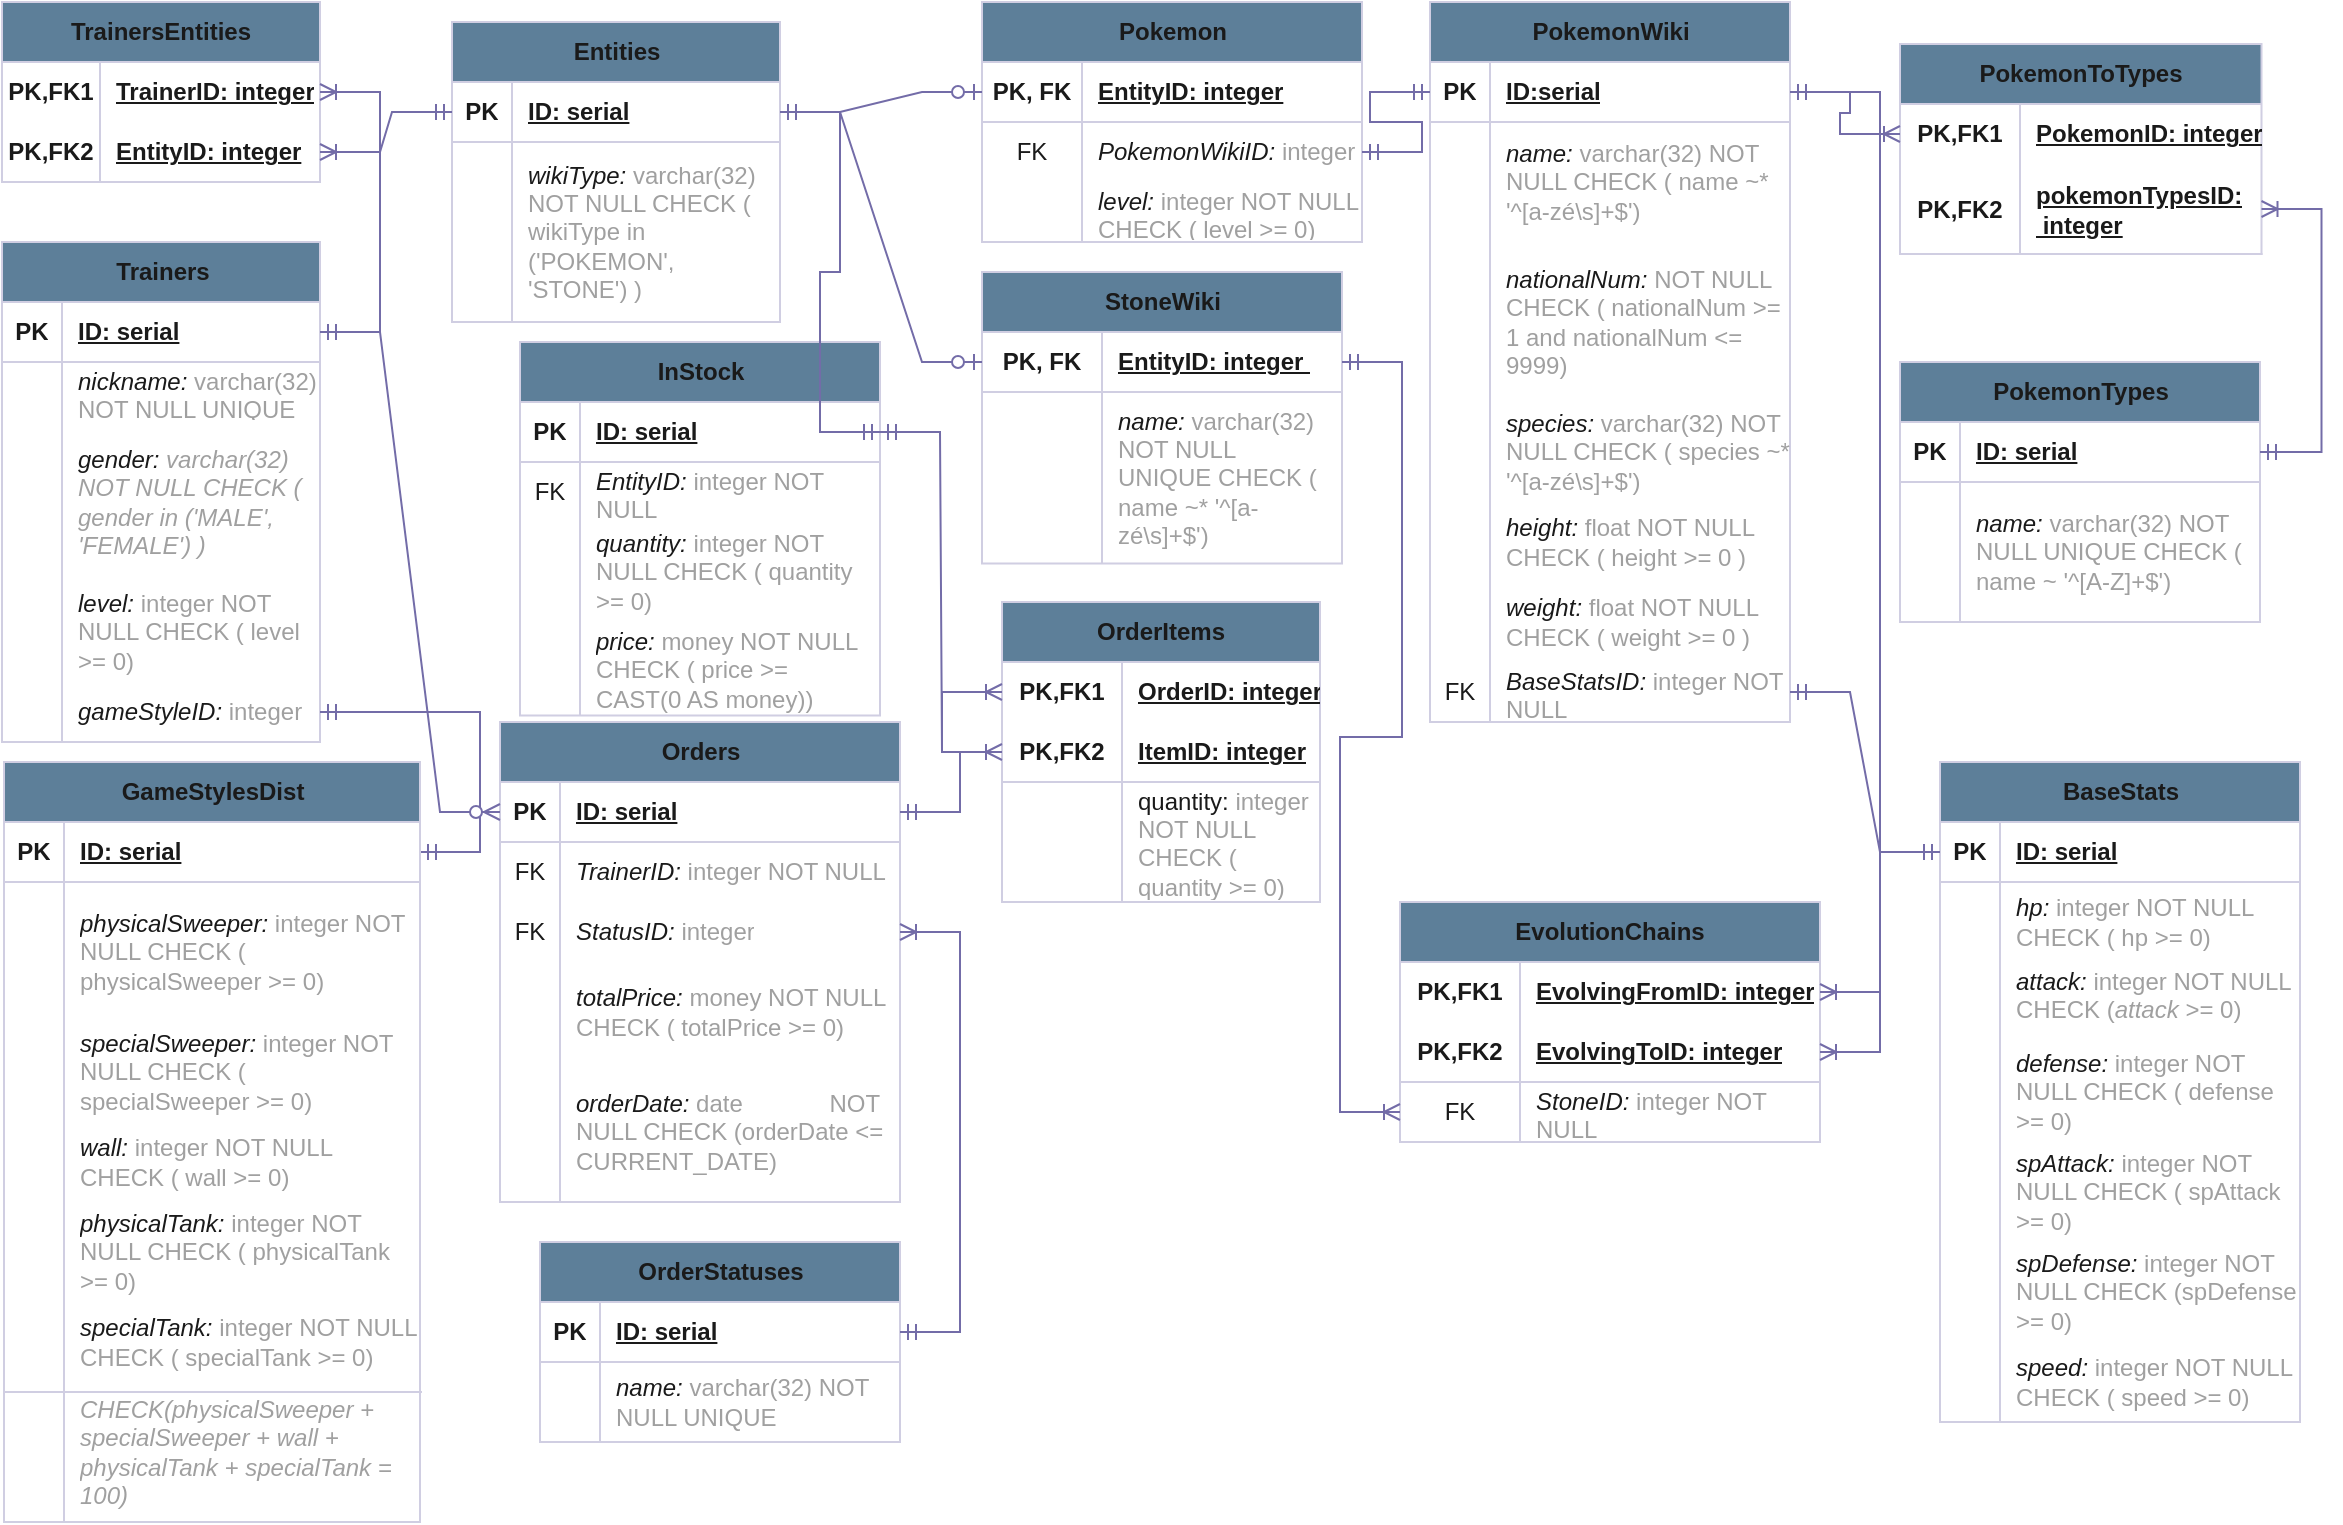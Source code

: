 <mxfile version="21.8.2" type="device">
  <diagram id="R2lEEEUBdFMjLlhIrx00" name="Page-1">
    <mxGraphModel dx="2055" dy="674" grid="0" gridSize="10" guides="1" tooltips="1" connect="1" arrows="1" fold="1" page="1" pageScale="1" pageWidth="1169" pageHeight="827" background="#ffffff" math="0" shadow="0" extFonts="Permanent Marker^https://fonts.googleapis.com/css?family=Permanent+Marker">
      <root>
        <mxCell id="0" />
        <mxCell id="1" parent="0" />
        <mxCell id="jdBMBH9iCpjUCHstsH-d-1" value="Entities" style="shape=table;startSize=30;container=1;collapsible=1;childLayout=tableLayout;fixedRows=1;rowLines=0;fontStyle=1;align=center;resizeLast=1;html=1;labelBackgroundColor=none;fillColor=#5D7F99;strokeColor=#D0CEE2;fontColor=#1A1A1A;" parent="1" vertex="1">
          <mxGeometry x="-944" y="10" width="164" height="150" as="geometry" />
        </mxCell>
        <mxCell id="jdBMBH9iCpjUCHstsH-d-2" value="" style="shape=tableRow;horizontal=0;startSize=0;swimlaneHead=0;swimlaneBody=0;fillColor=none;collapsible=0;dropTarget=0;points=[[0,0.5],[1,0.5]];portConstraint=eastwest;top=0;left=0;right=0;bottom=1;labelBackgroundColor=none;strokeColor=#D0CEE2;fontColor=#1A1A1A;" parent="jdBMBH9iCpjUCHstsH-d-1" vertex="1">
          <mxGeometry y="30" width="164" height="30" as="geometry" />
        </mxCell>
        <mxCell id="jdBMBH9iCpjUCHstsH-d-3" value="PK" style="shape=partialRectangle;connectable=0;fillColor=none;top=0;left=0;bottom=0;right=0;fontStyle=1;overflow=hidden;whiteSpace=wrap;html=1;labelBackgroundColor=none;strokeColor=#D0CEE2;fontColor=#1A1A1A;" parent="jdBMBH9iCpjUCHstsH-d-2" vertex="1">
          <mxGeometry width="30" height="30" as="geometry">
            <mxRectangle width="30" height="30" as="alternateBounds" />
          </mxGeometry>
        </mxCell>
        <mxCell id="jdBMBH9iCpjUCHstsH-d-4" value="ID: serial" style="shape=partialRectangle;connectable=0;fillColor=none;top=0;left=0;bottom=0;right=0;align=left;spacingLeft=6;fontStyle=5;overflow=hidden;whiteSpace=wrap;html=1;labelBackgroundColor=none;strokeColor=#D0CEE2;fontColor=#1A1A1A;" parent="jdBMBH9iCpjUCHstsH-d-2" vertex="1">
          <mxGeometry x="30" width="134" height="30" as="geometry">
            <mxRectangle width="134" height="30" as="alternateBounds" />
          </mxGeometry>
        </mxCell>
        <mxCell id="jdBMBH9iCpjUCHstsH-d-5" value="" style="shape=tableRow;horizontal=0;startSize=0;swimlaneHead=0;swimlaneBody=0;fillColor=none;collapsible=0;dropTarget=0;points=[[0,0.5],[1,0.5]];portConstraint=eastwest;top=0;left=0;right=0;bottom=0;labelBackgroundColor=none;strokeColor=#D0CEE2;fontColor=#1A1A1A;" parent="jdBMBH9iCpjUCHstsH-d-1" vertex="1">
          <mxGeometry y="60" width="164" height="90" as="geometry" />
        </mxCell>
        <mxCell id="jdBMBH9iCpjUCHstsH-d-6" value="" style="shape=partialRectangle;connectable=0;fillColor=none;top=0;left=0;bottom=0;right=0;editable=1;overflow=hidden;whiteSpace=wrap;html=1;labelBackgroundColor=none;strokeColor=#D0CEE2;fontColor=#1A1A1A;" parent="jdBMBH9iCpjUCHstsH-d-5" vertex="1">
          <mxGeometry width="30" height="90" as="geometry">
            <mxRectangle width="30" height="90" as="alternateBounds" />
          </mxGeometry>
        </mxCell>
        <mxCell id="jdBMBH9iCpjUCHstsH-d-7" value="&lt;i&gt;wikiType:&lt;/i&gt;&amp;nbsp;&lt;font color=&quot;#a0a0a0&quot;&gt;varchar(32) NOT NULL CHECK ( wikiType in (&#39;POKEMON&#39;, &#39;STONE&#39;) )&lt;/font&gt;" style="shape=partialRectangle;connectable=0;fillColor=none;top=0;left=0;bottom=0;right=0;align=left;spacingLeft=6;overflow=hidden;whiteSpace=wrap;html=1;labelBackgroundColor=none;strokeColor=#D0CEE2;fontColor=#1A1A1A;" parent="jdBMBH9iCpjUCHstsH-d-5" vertex="1">
          <mxGeometry x="30" width="134" height="90" as="geometry">
            <mxRectangle width="134" height="90" as="alternateBounds" />
          </mxGeometry>
        </mxCell>
        <mxCell id="jdBMBH9iCpjUCHstsH-d-28" value="PokemonWiki" style="shape=table;startSize=30;container=1;collapsible=1;childLayout=tableLayout;fixedRows=1;rowLines=0;fontStyle=1;align=center;resizeLast=1;html=1;labelBackgroundColor=none;fillColor=#5D7F99;strokeColor=#D0CEE2;fontColor=#1A1A1A;" parent="1" vertex="1">
          <mxGeometry x="-455" width="180" height="360" as="geometry" />
        </mxCell>
        <mxCell id="jdBMBH9iCpjUCHstsH-d-29" value="" style="shape=tableRow;horizontal=0;startSize=0;swimlaneHead=0;swimlaneBody=0;fillColor=none;collapsible=0;dropTarget=0;points=[[0,0.5],[1,0.5]];portConstraint=eastwest;top=0;left=0;right=0;bottom=1;labelBackgroundColor=none;strokeColor=#D0CEE2;fontColor=#1A1A1A;" parent="jdBMBH9iCpjUCHstsH-d-28" vertex="1">
          <mxGeometry y="30" width="180" height="30" as="geometry" />
        </mxCell>
        <mxCell id="jdBMBH9iCpjUCHstsH-d-30" value="PK" style="shape=partialRectangle;connectable=0;fillColor=none;top=0;left=0;bottom=0;right=0;fontStyle=1;overflow=hidden;whiteSpace=wrap;html=1;labelBackgroundColor=none;strokeColor=#D0CEE2;fontColor=#1A1A1A;" parent="jdBMBH9iCpjUCHstsH-d-29" vertex="1">
          <mxGeometry width="30" height="30" as="geometry">
            <mxRectangle width="30" height="30" as="alternateBounds" />
          </mxGeometry>
        </mxCell>
        <mxCell id="jdBMBH9iCpjUCHstsH-d-31" value="ID:serial" style="shape=partialRectangle;connectable=0;fillColor=none;top=0;left=0;bottom=0;right=0;align=left;spacingLeft=6;fontStyle=5;overflow=hidden;whiteSpace=wrap;html=1;labelBackgroundColor=none;strokeColor=#D0CEE2;fontColor=#1A1A1A;" parent="jdBMBH9iCpjUCHstsH-d-29" vertex="1">
          <mxGeometry x="30" width="150" height="30" as="geometry">
            <mxRectangle width="150" height="30" as="alternateBounds" />
          </mxGeometry>
        </mxCell>
        <mxCell id="jdBMBH9iCpjUCHstsH-d-153" value="" style="shape=tableRow;horizontal=0;startSize=0;swimlaneHead=0;swimlaneBody=0;fillColor=none;collapsible=0;dropTarget=0;points=[[0,0.5],[1,0.5]];portConstraint=eastwest;top=0;left=0;right=0;bottom=0;labelBackgroundColor=none;strokeColor=#D0CEE2;fontColor=#1A1A1A;" parent="jdBMBH9iCpjUCHstsH-d-28" vertex="1">
          <mxGeometry y="60" width="180" height="60" as="geometry" />
        </mxCell>
        <mxCell id="jdBMBH9iCpjUCHstsH-d-154" value="" style="shape=partialRectangle;connectable=0;fillColor=none;top=0;left=0;bottom=0;right=0;editable=1;overflow=hidden;whiteSpace=wrap;html=1;labelBackgroundColor=none;strokeColor=#D0CEE2;fontColor=#1A1A1A;" parent="jdBMBH9iCpjUCHstsH-d-153" vertex="1">
          <mxGeometry width="30" height="60" as="geometry">
            <mxRectangle width="30" height="60" as="alternateBounds" />
          </mxGeometry>
        </mxCell>
        <mxCell id="jdBMBH9iCpjUCHstsH-d-155" value="&lt;i&gt;name:&lt;/i&gt;&amp;nbsp;&lt;font color=&quot;#a0a0a0&quot;&gt;varchar(32)&amp;nbsp;NOT NULL CHECK ( name ~* &#39;^[a-zé\s]+$&#39;)&lt;/font&gt;" style="shape=partialRectangle;connectable=0;fillColor=none;top=0;left=0;bottom=0;right=0;align=left;spacingLeft=6;overflow=hidden;whiteSpace=wrap;html=1;labelBackgroundColor=none;strokeColor=#D0CEE2;fontColor=#1A1A1A;" parent="jdBMBH9iCpjUCHstsH-d-153" vertex="1">
          <mxGeometry x="30" width="150" height="60" as="geometry">
            <mxRectangle width="150" height="60" as="alternateBounds" />
          </mxGeometry>
        </mxCell>
        <mxCell id="jdBMBH9iCpjUCHstsH-d-150" value="" style="shape=tableRow;horizontal=0;startSize=0;swimlaneHead=0;swimlaneBody=0;fillColor=none;collapsible=0;dropTarget=0;points=[[0,0.5],[1,0.5]];portConstraint=eastwest;top=0;left=0;right=0;bottom=0;labelBackgroundColor=none;strokeColor=#D0CEE2;fontColor=#1A1A1A;" parent="jdBMBH9iCpjUCHstsH-d-28" vertex="1">
          <mxGeometry y="120" width="180" height="80" as="geometry" />
        </mxCell>
        <mxCell id="jdBMBH9iCpjUCHstsH-d-151" value="" style="shape=partialRectangle;connectable=0;fillColor=none;top=0;left=0;bottom=0;right=0;editable=1;overflow=hidden;whiteSpace=wrap;html=1;labelBackgroundColor=none;strokeColor=#D0CEE2;fontColor=#1A1A1A;" parent="jdBMBH9iCpjUCHstsH-d-150" vertex="1">
          <mxGeometry width="30" height="80" as="geometry">
            <mxRectangle width="30" height="80" as="alternateBounds" />
          </mxGeometry>
        </mxCell>
        <mxCell id="jdBMBH9iCpjUCHstsH-d-152" value="&lt;i&gt;nationalNum:&lt;/i&gt;&amp;nbsp;&lt;font color=&quot;#a0a0a0&quot;&gt;NOT NULL CHECK ( nationalNum &amp;gt;= 1 and nationalNum &amp;lt;= 9999) &lt;/font&gt;" style="shape=partialRectangle;connectable=0;fillColor=none;top=0;left=0;bottom=0;right=0;align=left;spacingLeft=6;overflow=hidden;whiteSpace=wrap;html=1;labelBackgroundColor=none;strokeColor=#D0CEE2;fontColor=#1A1A1A;" parent="jdBMBH9iCpjUCHstsH-d-150" vertex="1">
          <mxGeometry x="30" width="150" height="80" as="geometry">
            <mxRectangle width="150" height="80" as="alternateBounds" />
          </mxGeometry>
        </mxCell>
        <mxCell id="jdBMBH9iCpjUCHstsH-d-32" value="" style="shape=tableRow;horizontal=0;startSize=0;swimlaneHead=0;swimlaneBody=0;fillColor=none;collapsible=0;dropTarget=0;points=[[0,0.5],[1,0.5]];portConstraint=eastwest;top=0;left=0;right=0;bottom=0;labelBackgroundColor=none;strokeColor=#D0CEE2;fontColor=#1A1A1A;" parent="jdBMBH9iCpjUCHstsH-d-28" vertex="1">
          <mxGeometry y="200" width="180" height="50" as="geometry" />
        </mxCell>
        <mxCell id="jdBMBH9iCpjUCHstsH-d-33" value="" style="shape=partialRectangle;connectable=0;fillColor=none;top=0;left=0;bottom=0;right=0;editable=1;overflow=hidden;whiteSpace=wrap;html=1;labelBackgroundColor=none;strokeColor=#D0CEE2;fontColor=#1A1A1A;" parent="jdBMBH9iCpjUCHstsH-d-32" vertex="1">
          <mxGeometry width="30" height="50" as="geometry">
            <mxRectangle width="30" height="50" as="alternateBounds" />
          </mxGeometry>
        </mxCell>
        <mxCell id="jdBMBH9iCpjUCHstsH-d-34" value="&lt;i&gt;species:&lt;/i&gt;&amp;nbsp;&lt;font color=&quot;#a0a0a0&quot;&gt;varchar(32)&amp;nbsp;NOT NULL CHECK ( species ~* &#39;^[a-zé\s]+$&#39;)&lt;/font&gt;" style="shape=partialRectangle;connectable=0;fillColor=none;top=0;left=0;bottom=0;right=0;align=left;spacingLeft=6;overflow=hidden;whiteSpace=wrap;html=1;labelBackgroundColor=none;strokeColor=#D0CEE2;fontColor=#1A1A1A;" parent="jdBMBH9iCpjUCHstsH-d-32" vertex="1">
          <mxGeometry x="30" width="150" height="50" as="geometry">
            <mxRectangle width="150" height="50" as="alternateBounds" />
          </mxGeometry>
        </mxCell>
        <mxCell id="jdBMBH9iCpjUCHstsH-d-156" value="" style="shape=tableRow;horizontal=0;startSize=0;swimlaneHead=0;swimlaneBody=0;fillColor=none;collapsible=0;dropTarget=0;points=[[0,0.5],[1,0.5]];portConstraint=eastwest;top=0;left=0;right=0;bottom=0;labelBackgroundColor=none;strokeColor=#D0CEE2;fontColor=#1A1A1A;" parent="jdBMBH9iCpjUCHstsH-d-28" vertex="1">
          <mxGeometry y="250" width="180" height="40" as="geometry" />
        </mxCell>
        <mxCell id="jdBMBH9iCpjUCHstsH-d-157" value="" style="shape=partialRectangle;connectable=0;fillColor=none;top=0;left=0;bottom=0;right=0;editable=1;overflow=hidden;whiteSpace=wrap;html=1;labelBackgroundColor=none;strokeColor=#D0CEE2;fontColor=#1A1A1A;" parent="jdBMBH9iCpjUCHstsH-d-156" vertex="1">
          <mxGeometry width="30" height="40" as="geometry">
            <mxRectangle width="30" height="40" as="alternateBounds" />
          </mxGeometry>
        </mxCell>
        <mxCell id="jdBMBH9iCpjUCHstsH-d-158" value="&lt;i&gt;height:&lt;/i&gt;&amp;nbsp;&lt;font color=&quot;#a0a0a0&quot;&gt;float&amp;nbsp;NOT NULL CHECK ( height &amp;gt;= 0 )&lt;/font&gt;" style="shape=partialRectangle;connectable=0;fillColor=none;top=0;left=0;bottom=0;right=0;align=left;spacingLeft=6;overflow=hidden;whiteSpace=wrap;html=1;labelBackgroundColor=none;strokeColor=#D0CEE2;fontColor=#1A1A1A;" parent="jdBMBH9iCpjUCHstsH-d-156" vertex="1">
          <mxGeometry x="30" width="150" height="40" as="geometry">
            <mxRectangle width="150" height="40" as="alternateBounds" />
          </mxGeometry>
        </mxCell>
        <mxCell id="jdBMBH9iCpjUCHstsH-d-159" value="" style="shape=tableRow;horizontal=0;startSize=0;swimlaneHead=0;swimlaneBody=0;fillColor=none;collapsible=0;dropTarget=0;points=[[0,0.5],[1,0.5]];portConstraint=eastwest;top=0;left=0;right=0;bottom=0;labelBackgroundColor=none;strokeColor=#D0CEE2;fontColor=#1A1A1A;" parent="jdBMBH9iCpjUCHstsH-d-28" vertex="1">
          <mxGeometry y="290" width="180" height="40" as="geometry" />
        </mxCell>
        <mxCell id="jdBMBH9iCpjUCHstsH-d-160" value="" style="shape=partialRectangle;connectable=0;fillColor=none;top=0;left=0;bottom=0;right=0;editable=1;overflow=hidden;whiteSpace=wrap;html=1;labelBackgroundColor=none;strokeColor=#D0CEE2;fontColor=#1A1A1A;" parent="jdBMBH9iCpjUCHstsH-d-159" vertex="1">
          <mxGeometry width="30" height="40" as="geometry">
            <mxRectangle width="30" height="40" as="alternateBounds" />
          </mxGeometry>
        </mxCell>
        <mxCell id="jdBMBH9iCpjUCHstsH-d-161" value="&lt;i&gt;weight: &lt;/i&gt;&lt;font color=&quot;#a0a0a0&quot;&gt;float&amp;nbsp;NOT NULL CHECK ( weight &amp;gt;= 0 )&lt;/font&gt;" style="shape=partialRectangle;connectable=0;fillColor=none;top=0;left=0;bottom=0;right=0;align=left;spacingLeft=6;overflow=hidden;whiteSpace=wrap;html=1;labelBackgroundColor=none;strokeColor=#D0CEE2;fontColor=#1A1A1A;" parent="jdBMBH9iCpjUCHstsH-d-159" vertex="1">
          <mxGeometry x="30" width="150" height="40" as="geometry">
            <mxRectangle width="150" height="40" as="alternateBounds" />
          </mxGeometry>
        </mxCell>
        <mxCell id="jdBMBH9iCpjUCHstsH-d-181" value="" style="shape=tableRow;horizontal=0;startSize=0;swimlaneHead=0;swimlaneBody=0;fillColor=none;collapsible=0;dropTarget=0;points=[[0,0.5],[1,0.5]];portConstraint=eastwest;top=0;left=0;right=0;bottom=0;labelBackgroundColor=none;strokeColor=#D0CEE2;fontColor=#1A1A1A;" parent="jdBMBH9iCpjUCHstsH-d-28" vertex="1">
          <mxGeometry y="330" width="180" height="30" as="geometry" />
        </mxCell>
        <mxCell id="jdBMBH9iCpjUCHstsH-d-182" value="FK" style="shape=partialRectangle;connectable=0;fillColor=none;top=0;left=0;bottom=0;right=0;editable=1;overflow=hidden;whiteSpace=wrap;html=1;labelBackgroundColor=none;strokeColor=#D0CEE2;fontColor=#1A1A1A;" parent="jdBMBH9iCpjUCHstsH-d-181" vertex="1">
          <mxGeometry width="30" height="30" as="geometry">
            <mxRectangle width="30" height="30" as="alternateBounds" />
          </mxGeometry>
        </mxCell>
        <mxCell id="jdBMBH9iCpjUCHstsH-d-183" value="&lt;i&gt;BaseStatsID:&amp;nbsp;&lt;/i&gt;&lt;font color=&quot;#a0a0a0&quot;&gt;integer NOT NULL&lt;/font&gt;" style="shape=partialRectangle;connectable=0;fillColor=none;top=0;left=0;bottom=0;right=0;align=left;spacingLeft=6;overflow=hidden;whiteSpace=wrap;html=1;labelBackgroundColor=none;strokeColor=#D0CEE2;fontColor=#1A1A1A;" parent="jdBMBH9iCpjUCHstsH-d-181" vertex="1">
          <mxGeometry x="30" width="150" height="30" as="geometry">
            <mxRectangle width="150" height="30" as="alternateBounds" />
          </mxGeometry>
        </mxCell>
        <mxCell id="jdBMBH9iCpjUCHstsH-d-54" value="PokemonToTypes" style="shape=table;startSize=30;container=1;collapsible=1;childLayout=tableLayout;fixedRows=1;rowLines=0;fontStyle=1;align=center;resizeLast=1;html=1;whiteSpace=wrap;labelBackgroundColor=none;fillColor=#5D7F99;strokeColor=#D0CEE2;fontColor=#1A1A1A;" parent="1" vertex="1">
          <mxGeometry x="-220" y="21" width="180.75" height="105" as="geometry" />
        </mxCell>
        <mxCell id="jdBMBH9iCpjUCHstsH-d-55" value="" style="shape=tableRow;horizontal=0;startSize=0;swimlaneHead=0;swimlaneBody=0;fillColor=none;collapsible=0;dropTarget=0;points=[[0,0.5],[1,0.5]];portConstraint=eastwest;top=0;left=0;right=0;bottom=0;html=1;labelBackgroundColor=none;strokeColor=#D0CEE2;fontColor=#1A1A1A;" parent="jdBMBH9iCpjUCHstsH-d-54" vertex="1">
          <mxGeometry y="30" width="180.75" height="30" as="geometry" />
        </mxCell>
        <mxCell id="jdBMBH9iCpjUCHstsH-d-56" value="PK,FK1" style="shape=partialRectangle;connectable=0;fillColor=none;top=0;left=0;bottom=0;right=0;fontStyle=1;overflow=hidden;html=1;whiteSpace=wrap;labelBackgroundColor=none;strokeColor=#D0CEE2;fontColor=#1A1A1A;" parent="jdBMBH9iCpjUCHstsH-d-55" vertex="1">
          <mxGeometry width="60" height="30" as="geometry">
            <mxRectangle width="60" height="30" as="alternateBounds" />
          </mxGeometry>
        </mxCell>
        <mxCell id="jdBMBH9iCpjUCHstsH-d-57" value="PokemonID:&amp;nbsp;integer" style="shape=partialRectangle;connectable=0;fillColor=none;top=0;left=0;bottom=0;right=0;align=left;spacingLeft=6;fontStyle=5;overflow=hidden;html=1;whiteSpace=wrap;labelBackgroundColor=none;strokeColor=#D0CEE2;fontColor=#1A1A1A;" parent="jdBMBH9iCpjUCHstsH-d-55" vertex="1">
          <mxGeometry x="60" width="120.75" height="30" as="geometry">
            <mxRectangle width="120.75" height="30" as="alternateBounds" />
          </mxGeometry>
        </mxCell>
        <mxCell id="jdBMBH9iCpjUCHstsH-d-58" value="" style="shape=tableRow;horizontal=0;startSize=0;swimlaneHead=0;swimlaneBody=0;fillColor=none;collapsible=0;dropTarget=0;points=[[0,0.5],[1,0.5]];portConstraint=eastwest;top=0;left=0;right=0;bottom=1;html=1;labelBackgroundColor=none;strokeColor=#D0CEE2;fontColor=#1A1A1A;" parent="jdBMBH9iCpjUCHstsH-d-54" vertex="1">
          <mxGeometry y="60" width="180.75" height="45" as="geometry" />
        </mxCell>
        <mxCell id="jdBMBH9iCpjUCHstsH-d-59" value="PK,FK2" style="shape=partialRectangle;connectable=0;fillColor=none;top=0;left=0;bottom=0;right=0;fontStyle=1;overflow=hidden;html=1;whiteSpace=wrap;labelBackgroundColor=none;strokeColor=#D0CEE2;fontColor=#1A1A1A;" parent="jdBMBH9iCpjUCHstsH-d-58" vertex="1">
          <mxGeometry width="60" height="45" as="geometry">
            <mxRectangle width="60" height="45" as="alternateBounds" />
          </mxGeometry>
        </mxCell>
        <mxCell id="jdBMBH9iCpjUCHstsH-d-60" value="pokemonTypesID:&lt;br&gt;&amp;nbsp;integer" style="shape=partialRectangle;connectable=0;fillColor=none;top=0;left=0;bottom=0;right=0;align=left;spacingLeft=6;fontStyle=5;overflow=hidden;html=1;whiteSpace=wrap;labelBackgroundColor=none;strokeColor=#D0CEE2;fontColor=#1A1A1A;" parent="jdBMBH9iCpjUCHstsH-d-58" vertex="1">
          <mxGeometry x="60" width="120.75" height="45" as="geometry">
            <mxRectangle width="120.75" height="45" as="alternateBounds" />
          </mxGeometry>
        </mxCell>
        <mxCell id="jdBMBH9iCpjUCHstsH-d-67" value="PokemonTypes" style="shape=table;startSize=30;container=1;collapsible=1;childLayout=tableLayout;fixedRows=1;rowLines=0;fontStyle=1;align=center;resizeLast=1;html=1;labelBackgroundColor=none;fillColor=#5D7F99;strokeColor=#D0CEE2;fontColor=#1A1A1A;" parent="1" vertex="1">
          <mxGeometry x="-220" y="180" width="180" height="130" as="geometry" />
        </mxCell>
        <mxCell id="jdBMBH9iCpjUCHstsH-d-68" value="" style="shape=tableRow;horizontal=0;startSize=0;swimlaneHead=0;swimlaneBody=0;fillColor=none;collapsible=0;dropTarget=0;points=[[0,0.5],[1,0.5]];portConstraint=eastwest;top=0;left=0;right=0;bottom=1;labelBackgroundColor=none;strokeColor=#D0CEE2;fontColor=#1A1A1A;" parent="jdBMBH9iCpjUCHstsH-d-67" vertex="1">
          <mxGeometry y="30" width="180" height="30" as="geometry" />
        </mxCell>
        <mxCell id="jdBMBH9iCpjUCHstsH-d-69" value="PK" style="shape=partialRectangle;connectable=0;fillColor=none;top=0;left=0;bottom=0;right=0;fontStyle=1;overflow=hidden;whiteSpace=wrap;html=1;labelBackgroundColor=none;strokeColor=#D0CEE2;fontColor=#1A1A1A;" parent="jdBMBH9iCpjUCHstsH-d-68" vertex="1">
          <mxGeometry width="30" height="30" as="geometry">
            <mxRectangle width="30" height="30" as="alternateBounds" />
          </mxGeometry>
        </mxCell>
        <mxCell id="jdBMBH9iCpjUCHstsH-d-70" value="ID:&amp;nbsp;serial" style="shape=partialRectangle;connectable=0;fillColor=none;top=0;left=0;bottom=0;right=0;align=left;spacingLeft=6;fontStyle=5;overflow=hidden;whiteSpace=wrap;html=1;labelBackgroundColor=none;strokeColor=#D0CEE2;fontColor=#1A1A1A;" parent="jdBMBH9iCpjUCHstsH-d-68" vertex="1">
          <mxGeometry x="30" width="150" height="30" as="geometry">
            <mxRectangle width="150" height="30" as="alternateBounds" />
          </mxGeometry>
        </mxCell>
        <mxCell id="jdBMBH9iCpjUCHstsH-d-71" value="" style="shape=tableRow;horizontal=0;startSize=0;swimlaneHead=0;swimlaneBody=0;fillColor=none;collapsible=0;dropTarget=0;points=[[0,0.5],[1,0.5]];portConstraint=eastwest;top=0;left=0;right=0;bottom=0;labelBackgroundColor=none;strokeColor=#D0CEE2;fontColor=#1A1A1A;" parent="jdBMBH9iCpjUCHstsH-d-67" vertex="1">
          <mxGeometry y="60" width="180" height="70" as="geometry" />
        </mxCell>
        <mxCell id="jdBMBH9iCpjUCHstsH-d-72" value="" style="shape=partialRectangle;connectable=0;fillColor=none;top=0;left=0;bottom=0;right=0;editable=1;overflow=hidden;whiteSpace=wrap;html=1;labelBackgroundColor=none;strokeColor=#D0CEE2;fontColor=#1A1A1A;" parent="jdBMBH9iCpjUCHstsH-d-71" vertex="1">
          <mxGeometry width="30" height="70" as="geometry">
            <mxRectangle width="30" height="70" as="alternateBounds" />
          </mxGeometry>
        </mxCell>
        <mxCell id="jdBMBH9iCpjUCHstsH-d-73" value="&lt;i&gt;name:&amp;nbsp;&lt;/i&gt;&lt;font color=&quot;#a0a0a0&quot;&gt;varchar(32) NOT NULL UNIQUE CHECK ( name ~ &#39;^[A-Z]+$&#39;)&lt;/font&gt;" style="shape=partialRectangle;connectable=0;fillColor=none;top=0;left=0;bottom=0;right=0;align=left;spacingLeft=6;overflow=hidden;whiteSpace=wrap;html=1;labelBackgroundColor=none;strokeColor=#D0CEE2;fontColor=#1A1A1A;" parent="jdBMBH9iCpjUCHstsH-d-71" vertex="1">
          <mxGeometry x="30" width="150" height="70" as="geometry">
            <mxRectangle width="150" height="70" as="alternateBounds" />
          </mxGeometry>
        </mxCell>
        <mxCell id="jdBMBH9iCpjUCHstsH-d-80" value="" style="edgeStyle=entityRelationEdgeStyle;fontSize=12;html=1;endArrow=ERoneToMany;startArrow=ERmandOne;rounded=0;exitX=1;exitY=0.5;exitDx=0;exitDy=0;entryX=0;entryY=0.5;entryDx=0;entryDy=0;labelBackgroundColor=none;strokeColor=#736CA8;fontColor=default;" parent="1" source="jdBMBH9iCpjUCHstsH-d-29" target="jdBMBH9iCpjUCHstsH-d-55" edge="1">
          <mxGeometry width="100" height="100" relative="1" as="geometry">
            <mxPoint x="-89" y="420" as="sourcePoint" />
            <mxPoint x="11" y="320" as="targetPoint" />
          </mxGeometry>
        </mxCell>
        <mxCell id="jdBMBH9iCpjUCHstsH-d-81" value="" style="edgeStyle=entityRelationEdgeStyle;fontSize=12;html=1;endArrow=ERoneToMany;startArrow=ERmandOne;rounded=0;labelBackgroundColor=none;strokeColor=#736CA8;fontColor=default;" parent="1" source="jdBMBH9iCpjUCHstsH-d-68" target="jdBMBH9iCpjUCHstsH-d-58" edge="1">
          <mxGeometry width="100" height="100" relative="1" as="geometry">
            <mxPoint x="-30" y="225" as="sourcePoint" />
            <mxPoint x="111" y="300" as="targetPoint" />
          </mxGeometry>
        </mxCell>
        <mxCell id="jdBMBH9iCpjUCHstsH-d-82" value="Pokemon" style="shape=table;startSize=30;container=1;collapsible=1;childLayout=tableLayout;fixedRows=1;rowLines=0;fontStyle=1;align=center;resizeLast=1;html=1;labelBackgroundColor=none;fillColor=#5D7F99;strokeColor=#D0CEE2;fontColor=#1A1A1A;" parent="1" vertex="1">
          <mxGeometry x="-679" width="190" height="120" as="geometry" />
        </mxCell>
        <mxCell id="jdBMBH9iCpjUCHstsH-d-83" value="" style="shape=tableRow;horizontal=0;startSize=0;swimlaneHead=0;swimlaneBody=0;fillColor=none;collapsible=0;dropTarget=0;points=[[0,0.5],[1,0.5]];portConstraint=eastwest;top=0;left=0;right=0;bottom=1;labelBackgroundColor=none;strokeColor=#D0CEE2;fontColor=#1A1A1A;" parent="jdBMBH9iCpjUCHstsH-d-82" vertex="1">
          <mxGeometry y="30" width="190" height="30" as="geometry" />
        </mxCell>
        <mxCell id="jdBMBH9iCpjUCHstsH-d-84" value="PK, FK" style="shape=partialRectangle;connectable=0;fillColor=none;top=0;left=0;bottom=0;right=0;fontStyle=1;overflow=hidden;whiteSpace=wrap;html=1;labelBackgroundColor=none;strokeColor=#D0CEE2;fontColor=#1A1A1A;" parent="jdBMBH9iCpjUCHstsH-d-83" vertex="1">
          <mxGeometry width="50" height="30" as="geometry">
            <mxRectangle width="50" height="30" as="alternateBounds" />
          </mxGeometry>
        </mxCell>
        <mxCell id="jdBMBH9iCpjUCHstsH-d-85" value="EntityID:&amp;nbsp;integer" style="shape=partialRectangle;connectable=0;fillColor=none;top=0;left=0;bottom=0;right=0;align=left;spacingLeft=6;fontStyle=5;overflow=hidden;whiteSpace=wrap;html=1;labelBackgroundColor=none;strokeColor=#D0CEE2;fontColor=#1A1A1A;" parent="jdBMBH9iCpjUCHstsH-d-83" vertex="1">
          <mxGeometry x="50" width="140" height="30" as="geometry">
            <mxRectangle width="140" height="30" as="alternateBounds" />
          </mxGeometry>
        </mxCell>
        <mxCell id="jdBMBH9iCpjUCHstsH-d-86" value="" style="shape=tableRow;horizontal=0;startSize=0;swimlaneHead=0;swimlaneBody=0;fillColor=none;collapsible=0;dropTarget=0;points=[[0,0.5],[1,0.5]];portConstraint=eastwest;top=0;left=0;right=0;bottom=0;labelBackgroundColor=none;strokeColor=#D0CEE2;fontColor=#1A1A1A;" parent="jdBMBH9iCpjUCHstsH-d-82" vertex="1">
          <mxGeometry y="60" width="190" height="30" as="geometry" />
        </mxCell>
        <mxCell id="jdBMBH9iCpjUCHstsH-d-87" value="FK" style="shape=partialRectangle;connectable=0;fillColor=none;top=0;left=0;bottom=0;right=0;editable=1;overflow=hidden;whiteSpace=wrap;html=1;labelBackgroundColor=none;strokeColor=#D0CEE2;fontColor=#1A1A1A;" parent="jdBMBH9iCpjUCHstsH-d-86" vertex="1">
          <mxGeometry width="50" height="30" as="geometry">
            <mxRectangle width="50" height="30" as="alternateBounds" />
          </mxGeometry>
        </mxCell>
        <mxCell id="jdBMBH9iCpjUCHstsH-d-88" value="&lt;i&gt;PokemonWikiID:&lt;/i&gt;&amp;nbsp;&lt;font color=&quot;#a0a0a0&quot;&gt;integer&lt;/font&gt;" style="shape=partialRectangle;connectable=0;fillColor=none;top=0;left=0;bottom=0;right=0;align=left;spacingLeft=6;overflow=hidden;whiteSpace=wrap;html=1;labelBackgroundColor=none;strokeColor=#D0CEE2;fontColor=#1A1A1A;" parent="jdBMBH9iCpjUCHstsH-d-86" vertex="1">
          <mxGeometry x="50" width="140" height="30" as="geometry">
            <mxRectangle width="140" height="30" as="alternateBounds" />
          </mxGeometry>
        </mxCell>
        <mxCell id="jdBMBH9iCpjUCHstsH-d-89" value="" style="shape=tableRow;horizontal=0;startSize=0;swimlaneHead=0;swimlaneBody=0;fillColor=none;collapsible=0;dropTarget=0;points=[[0,0.5],[1,0.5]];portConstraint=eastwest;top=0;left=0;right=0;bottom=0;labelBackgroundColor=none;strokeColor=#D0CEE2;fontColor=#1A1A1A;" parent="jdBMBH9iCpjUCHstsH-d-82" vertex="1">
          <mxGeometry y="90" width="190" height="30" as="geometry" />
        </mxCell>
        <mxCell id="jdBMBH9iCpjUCHstsH-d-90" value="" style="shape=partialRectangle;connectable=0;fillColor=none;top=0;left=0;bottom=0;right=0;editable=1;overflow=hidden;whiteSpace=wrap;html=1;labelBackgroundColor=none;strokeColor=#D0CEE2;fontColor=#1A1A1A;" parent="jdBMBH9iCpjUCHstsH-d-89" vertex="1">
          <mxGeometry width="50" height="30" as="geometry">
            <mxRectangle width="50" height="30" as="alternateBounds" />
          </mxGeometry>
        </mxCell>
        <mxCell id="jdBMBH9iCpjUCHstsH-d-91" value="&lt;i&gt;level:&lt;/i&gt;&amp;nbsp;&lt;font color=&quot;#a0a0a0&quot;&gt;integer NOT NULL CHECK ( level &amp;gt;= 0)&lt;/font&gt;" style="shape=partialRectangle;connectable=0;fillColor=none;top=0;left=0;bottom=0;right=0;align=left;spacingLeft=6;overflow=hidden;whiteSpace=wrap;html=1;labelBackgroundColor=none;strokeColor=#D0CEE2;fontColor=#1A1A1A;" parent="jdBMBH9iCpjUCHstsH-d-89" vertex="1">
          <mxGeometry x="50" width="140" height="30" as="geometry">
            <mxRectangle width="140" height="30" as="alternateBounds" />
          </mxGeometry>
        </mxCell>
        <mxCell id="jdBMBH9iCpjUCHstsH-d-95" value="BaseStats" style="shape=table;startSize=30;container=1;collapsible=1;childLayout=tableLayout;fixedRows=1;rowLines=0;fontStyle=1;align=center;resizeLast=1;html=1;labelBackgroundColor=none;fillColor=#5D7F99;strokeColor=#D0CEE2;fontColor=#1A1A1A;" parent="1" vertex="1">
          <mxGeometry x="-200" y="380" width="180" height="330" as="geometry" />
        </mxCell>
        <mxCell id="jdBMBH9iCpjUCHstsH-d-96" value="" style="shape=tableRow;horizontal=0;startSize=0;swimlaneHead=0;swimlaneBody=0;fillColor=none;collapsible=0;dropTarget=0;points=[[0,0.5],[1,0.5]];portConstraint=eastwest;top=0;left=0;right=0;bottom=1;labelBackgroundColor=none;strokeColor=#D0CEE2;fontColor=#1A1A1A;" parent="jdBMBH9iCpjUCHstsH-d-95" vertex="1">
          <mxGeometry y="30" width="180" height="30" as="geometry" />
        </mxCell>
        <mxCell id="jdBMBH9iCpjUCHstsH-d-97" value="PK" style="shape=partialRectangle;connectable=0;fillColor=none;top=0;left=0;bottom=0;right=0;fontStyle=1;overflow=hidden;whiteSpace=wrap;html=1;labelBackgroundColor=none;strokeColor=#D0CEE2;fontColor=#1A1A1A;" parent="jdBMBH9iCpjUCHstsH-d-96" vertex="1">
          <mxGeometry width="30" height="30" as="geometry">
            <mxRectangle width="30" height="30" as="alternateBounds" />
          </mxGeometry>
        </mxCell>
        <mxCell id="jdBMBH9iCpjUCHstsH-d-98" value="ID:&amp;nbsp;serial" style="shape=partialRectangle;connectable=0;fillColor=none;top=0;left=0;bottom=0;right=0;align=left;spacingLeft=6;fontStyle=5;overflow=hidden;whiteSpace=wrap;html=1;labelBackgroundColor=none;strokeColor=#D0CEE2;fontColor=#1A1A1A;" parent="jdBMBH9iCpjUCHstsH-d-96" vertex="1">
          <mxGeometry x="30" width="150" height="30" as="geometry">
            <mxRectangle width="150" height="30" as="alternateBounds" />
          </mxGeometry>
        </mxCell>
        <mxCell id="jdBMBH9iCpjUCHstsH-d-99" value="" style="shape=tableRow;horizontal=0;startSize=0;swimlaneHead=0;swimlaneBody=0;fillColor=none;collapsible=0;dropTarget=0;points=[[0,0.5],[1,0.5]];portConstraint=eastwest;top=0;left=0;right=0;bottom=0;labelBackgroundColor=none;strokeColor=#D0CEE2;fontColor=#1A1A1A;" parent="jdBMBH9iCpjUCHstsH-d-95" vertex="1">
          <mxGeometry y="60" width="180" height="40" as="geometry" />
        </mxCell>
        <mxCell id="jdBMBH9iCpjUCHstsH-d-100" value="" style="shape=partialRectangle;connectable=0;fillColor=none;top=0;left=0;bottom=0;right=0;editable=1;overflow=hidden;whiteSpace=wrap;html=1;labelBackgroundColor=none;strokeColor=#D0CEE2;fontColor=#1A1A1A;" parent="jdBMBH9iCpjUCHstsH-d-99" vertex="1">
          <mxGeometry width="30" height="40" as="geometry">
            <mxRectangle width="30" height="40" as="alternateBounds" />
          </mxGeometry>
        </mxCell>
        <mxCell id="jdBMBH9iCpjUCHstsH-d-101" value="&lt;i&gt;hp:&amp;nbsp;&lt;/i&gt;&lt;font color=&quot;#a0a0a0&quot;&gt;integer NOT NULL CHECK ( hp &amp;gt;= 0)&lt;/font&gt;" style="shape=partialRectangle;connectable=0;fillColor=none;top=0;left=0;bottom=0;right=0;align=left;spacingLeft=6;overflow=hidden;whiteSpace=wrap;html=1;labelBackgroundColor=none;strokeColor=#D0CEE2;fontColor=#1A1A1A;" parent="jdBMBH9iCpjUCHstsH-d-99" vertex="1">
          <mxGeometry x="30" width="150" height="40" as="geometry">
            <mxRectangle width="150" height="40" as="alternateBounds" />
          </mxGeometry>
        </mxCell>
        <mxCell id="jdBMBH9iCpjUCHstsH-d-102" value="" style="shape=tableRow;horizontal=0;startSize=0;swimlaneHead=0;swimlaneBody=0;fillColor=none;collapsible=0;dropTarget=0;points=[[0,0.5],[1,0.5]];portConstraint=eastwest;top=0;left=0;right=0;bottom=0;labelBackgroundColor=none;strokeColor=#D0CEE2;fontColor=#1A1A1A;" parent="jdBMBH9iCpjUCHstsH-d-95" vertex="1">
          <mxGeometry y="100" width="180" height="40" as="geometry" />
        </mxCell>
        <mxCell id="jdBMBH9iCpjUCHstsH-d-103" value="" style="shape=partialRectangle;connectable=0;fillColor=none;top=0;left=0;bottom=0;right=0;editable=1;overflow=hidden;whiteSpace=wrap;html=1;labelBackgroundColor=none;strokeColor=#D0CEE2;fontColor=#1A1A1A;" parent="jdBMBH9iCpjUCHstsH-d-102" vertex="1">
          <mxGeometry width="30" height="40" as="geometry">
            <mxRectangle width="30" height="40" as="alternateBounds" />
          </mxGeometry>
        </mxCell>
        <mxCell id="jdBMBH9iCpjUCHstsH-d-104" value="&lt;i&gt;attack: &lt;/i&gt;&lt;font color=&quot;#a0a0a0&quot;&gt;integer NOT NULL CHECK (&lt;i&gt;attack&lt;/i&gt;&amp;nbsp;&amp;gt;= 0)&lt;/font&gt;&lt;br&gt;&lt;i&gt;&amp;nbsp;&lt;/i&gt;" style="shape=partialRectangle;connectable=0;fillColor=none;top=0;left=0;bottom=0;right=0;align=left;spacingLeft=6;overflow=hidden;whiteSpace=wrap;html=1;labelBackgroundColor=none;strokeColor=#D0CEE2;fontColor=#1A1A1A;" parent="jdBMBH9iCpjUCHstsH-d-102" vertex="1">
          <mxGeometry x="30" width="150" height="40" as="geometry">
            <mxRectangle width="150" height="40" as="alternateBounds" />
          </mxGeometry>
        </mxCell>
        <mxCell id="jdBMBH9iCpjUCHstsH-d-105" value="" style="shape=tableRow;horizontal=0;startSize=0;swimlaneHead=0;swimlaneBody=0;fillColor=none;collapsible=0;dropTarget=0;points=[[0,0.5],[1,0.5]];portConstraint=eastwest;top=0;left=0;right=0;bottom=0;labelBackgroundColor=none;strokeColor=#D0CEE2;fontColor=#1A1A1A;" parent="jdBMBH9iCpjUCHstsH-d-95" vertex="1">
          <mxGeometry y="140" width="180" height="50" as="geometry" />
        </mxCell>
        <mxCell id="jdBMBH9iCpjUCHstsH-d-106" value="" style="shape=partialRectangle;connectable=0;fillColor=none;top=0;left=0;bottom=0;right=0;editable=1;overflow=hidden;whiteSpace=wrap;html=1;labelBackgroundColor=none;strokeColor=#D0CEE2;fontColor=#1A1A1A;" parent="jdBMBH9iCpjUCHstsH-d-105" vertex="1">
          <mxGeometry width="30" height="50" as="geometry">
            <mxRectangle width="30" height="50" as="alternateBounds" />
          </mxGeometry>
        </mxCell>
        <mxCell id="jdBMBH9iCpjUCHstsH-d-107" value="&lt;i&gt;defense:&amp;nbsp;&lt;/i&gt;&lt;font color=&quot;#a0a0a0&quot;&gt;integer NOT NULL CHECK ( defense &amp;gt;= 0)&lt;/font&gt;" style="shape=partialRectangle;connectable=0;fillColor=none;top=0;left=0;bottom=0;right=0;align=left;spacingLeft=6;overflow=hidden;whiteSpace=wrap;html=1;labelBackgroundColor=none;strokeColor=#D0CEE2;fontColor=#1A1A1A;" parent="jdBMBH9iCpjUCHstsH-d-105" vertex="1">
          <mxGeometry x="30" width="150" height="50" as="geometry">
            <mxRectangle width="150" height="50" as="alternateBounds" />
          </mxGeometry>
        </mxCell>
        <mxCell id="jdBMBH9iCpjUCHstsH-d-109" value="" style="shape=tableRow;horizontal=0;startSize=0;swimlaneHead=0;swimlaneBody=0;fillColor=none;collapsible=0;dropTarget=0;points=[[0,0.5],[1,0.5]];portConstraint=eastwest;top=0;left=0;right=0;bottom=0;labelBackgroundColor=none;strokeColor=#D0CEE2;fontColor=#1A1A1A;" parent="jdBMBH9iCpjUCHstsH-d-95" vertex="1">
          <mxGeometry y="190" width="180" height="50" as="geometry" />
        </mxCell>
        <mxCell id="jdBMBH9iCpjUCHstsH-d-110" value="" style="shape=partialRectangle;connectable=0;fillColor=none;top=0;left=0;bottom=0;right=0;editable=1;overflow=hidden;whiteSpace=wrap;html=1;labelBackgroundColor=none;strokeColor=#D0CEE2;fontColor=#1A1A1A;" parent="jdBMBH9iCpjUCHstsH-d-109" vertex="1">
          <mxGeometry width="30" height="50" as="geometry">
            <mxRectangle width="30" height="50" as="alternateBounds" />
          </mxGeometry>
        </mxCell>
        <mxCell id="jdBMBH9iCpjUCHstsH-d-111" value="&lt;i&gt;spAttack:&amp;nbsp;&lt;/i&gt;&lt;font style=&quot;&quot; color=&quot;#a0a0a0&quot;&gt;integer NOT NULL CHECK ( spAttack &amp;gt;= 0)&lt;/font&gt;" style="shape=partialRectangle;connectable=0;fillColor=none;top=0;left=0;bottom=0;right=0;align=left;spacingLeft=6;overflow=hidden;whiteSpace=wrap;html=1;labelBackgroundColor=none;strokeColor=#D0CEE2;fontColor=#1A1A1A;" parent="jdBMBH9iCpjUCHstsH-d-109" vertex="1">
          <mxGeometry x="30" width="150" height="50" as="geometry">
            <mxRectangle width="150" height="50" as="alternateBounds" />
          </mxGeometry>
        </mxCell>
        <mxCell id="jdBMBH9iCpjUCHstsH-d-112" value="" style="shape=tableRow;horizontal=0;startSize=0;swimlaneHead=0;swimlaneBody=0;fillColor=none;collapsible=0;dropTarget=0;points=[[0,0.5],[1,0.5]];portConstraint=eastwest;top=0;left=0;right=0;bottom=0;labelBackgroundColor=none;strokeColor=#D0CEE2;fontColor=#1A1A1A;" parent="jdBMBH9iCpjUCHstsH-d-95" vertex="1">
          <mxGeometry y="240" width="180" height="50" as="geometry" />
        </mxCell>
        <mxCell id="jdBMBH9iCpjUCHstsH-d-113" value="" style="shape=partialRectangle;connectable=0;fillColor=none;top=0;left=0;bottom=0;right=0;editable=1;overflow=hidden;whiteSpace=wrap;html=1;labelBackgroundColor=none;strokeColor=#D0CEE2;fontColor=#1A1A1A;" parent="jdBMBH9iCpjUCHstsH-d-112" vertex="1">
          <mxGeometry width="30" height="50" as="geometry">
            <mxRectangle width="30" height="50" as="alternateBounds" />
          </mxGeometry>
        </mxCell>
        <mxCell id="jdBMBH9iCpjUCHstsH-d-114" value="&lt;i&gt;spDefense:&amp;nbsp;&lt;/i&gt;&lt;font style=&quot;&quot; color=&quot;#a0a0a0&quot;&gt;integer NOT NULL CHECK (spDefense &amp;gt;= 0)&lt;/font&gt;" style="shape=partialRectangle;connectable=0;fillColor=none;top=0;left=0;bottom=0;right=0;align=left;spacingLeft=6;overflow=hidden;whiteSpace=wrap;html=1;labelBackgroundColor=none;strokeColor=#D0CEE2;fontColor=#1A1A1A;" parent="jdBMBH9iCpjUCHstsH-d-112" vertex="1">
          <mxGeometry x="30" width="150" height="50" as="geometry">
            <mxRectangle width="150" height="50" as="alternateBounds" />
          </mxGeometry>
        </mxCell>
        <mxCell id="jdBMBH9iCpjUCHstsH-d-115" value="" style="shape=tableRow;horizontal=0;startSize=0;swimlaneHead=0;swimlaneBody=0;fillColor=none;collapsible=0;dropTarget=0;points=[[0,0.5],[1,0.5]];portConstraint=eastwest;top=0;left=0;right=0;bottom=0;labelBackgroundColor=none;strokeColor=#D0CEE2;fontColor=#1A1A1A;" parent="jdBMBH9iCpjUCHstsH-d-95" vertex="1">
          <mxGeometry y="290" width="180" height="40" as="geometry" />
        </mxCell>
        <mxCell id="jdBMBH9iCpjUCHstsH-d-116" value="" style="shape=partialRectangle;connectable=0;fillColor=none;top=0;left=0;bottom=0;right=0;editable=1;overflow=hidden;whiteSpace=wrap;html=1;labelBackgroundColor=none;strokeColor=#D0CEE2;fontColor=#1A1A1A;" parent="jdBMBH9iCpjUCHstsH-d-115" vertex="1">
          <mxGeometry width="30" height="40" as="geometry">
            <mxRectangle width="30" height="40" as="alternateBounds" />
          </mxGeometry>
        </mxCell>
        <mxCell id="jdBMBH9iCpjUCHstsH-d-117" value="&lt;i&gt;speed:&amp;nbsp;&lt;/i&gt;&lt;font color=&quot;#a0a0a0&quot;&gt;integer NOT NULL CHECK ( speed &amp;gt;= 0)&lt;/font&gt;" style="shape=partialRectangle;connectable=0;fillColor=none;top=0;left=0;bottom=0;right=0;align=left;spacingLeft=6;overflow=hidden;whiteSpace=wrap;html=1;labelBackgroundColor=none;strokeColor=#D0CEE2;fontColor=#1A1A1A;" parent="jdBMBH9iCpjUCHstsH-d-115" vertex="1">
          <mxGeometry x="30" width="150" height="40" as="geometry">
            <mxRectangle width="150" height="40" as="alternateBounds" />
          </mxGeometry>
        </mxCell>
        <mxCell id="jdBMBH9iCpjUCHstsH-d-184" value="" style="edgeStyle=entityRelationEdgeStyle;fontSize=12;html=1;endArrow=ERmandOne;startArrow=ERmandOne;rounded=0;labelBackgroundColor=none;strokeColor=#736CA8;fontColor=default;" parent="1" source="jdBMBH9iCpjUCHstsH-d-181" target="jdBMBH9iCpjUCHstsH-d-96" edge="1">
          <mxGeometry width="100" height="100" relative="1" as="geometry">
            <mxPoint x="-219" y="570" as="sourcePoint" />
            <mxPoint x="-119" y="470" as="targetPoint" />
          </mxGeometry>
        </mxCell>
        <mxCell id="jdBMBH9iCpjUCHstsH-d-186" value="" style="edgeStyle=entityRelationEdgeStyle;fontSize=12;html=1;endArrow=ERmandOne;startArrow=ERmandOne;rounded=0;exitX=1;exitY=0.5;exitDx=0;exitDy=0;labelBackgroundColor=none;strokeColor=#736CA8;fontColor=default;" parent="1" source="jdBMBH9iCpjUCHstsH-d-86" target="jdBMBH9iCpjUCHstsH-d-29" edge="1">
          <mxGeometry width="100" height="100" relative="1" as="geometry">
            <mxPoint x="-559" y="55" as="sourcePoint" />
            <mxPoint x="-459" y="95" as="targetPoint" />
          </mxGeometry>
        </mxCell>
        <mxCell id="jdBMBH9iCpjUCHstsH-d-200" value="StoneWiki" style="shape=table;startSize=30;container=1;collapsible=1;childLayout=tableLayout;fixedRows=1;rowLines=0;fontStyle=1;align=center;resizeLast=1;html=1;labelBackgroundColor=none;fillColor=#5D7F99;strokeColor=#D0CEE2;fontColor=#1A1A1A;" parent="1" vertex="1">
          <mxGeometry x="-679" y="135" width="180" height="145.75" as="geometry" />
        </mxCell>
        <mxCell id="jdBMBH9iCpjUCHstsH-d-201" value="" style="shape=tableRow;horizontal=0;startSize=0;swimlaneHead=0;swimlaneBody=0;fillColor=none;collapsible=0;dropTarget=0;points=[[0,0.5],[1,0.5]];portConstraint=eastwest;top=0;left=0;right=0;bottom=1;labelBackgroundColor=none;strokeColor=#D0CEE2;fontColor=#1A1A1A;" parent="jdBMBH9iCpjUCHstsH-d-200" vertex="1">
          <mxGeometry y="30" width="180" height="30" as="geometry" />
        </mxCell>
        <mxCell id="jdBMBH9iCpjUCHstsH-d-202" value="PK, FK" style="shape=partialRectangle;connectable=0;fillColor=none;top=0;left=0;bottom=0;right=0;fontStyle=1;overflow=hidden;whiteSpace=wrap;html=1;labelBackgroundColor=none;strokeColor=#D0CEE2;fontColor=#1A1A1A;" parent="jdBMBH9iCpjUCHstsH-d-201" vertex="1">
          <mxGeometry width="60" height="30" as="geometry">
            <mxRectangle width="60" height="30" as="alternateBounds" />
          </mxGeometry>
        </mxCell>
        <mxCell id="jdBMBH9iCpjUCHstsH-d-203" value="EntityID:&amp;nbsp;integer&amp;nbsp;" style="shape=partialRectangle;connectable=0;fillColor=none;top=0;left=0;bottom=0;right=0;align=left;spacingLeft=6;fontStyle=5;overflow=hidden;whiteSpace=wrap;html=1;labelBackgroundColor=none;strokeColor=#D0CEE2;fontColor=#1A1A1A;" parent="jdBMBH9iCpjUCHstsH-d-201" vertex="1">
          <mxGeometry x="60" width="120" height="30" as="geometry">
            <mxRectangle width="120" height="30" as="alternateBounds" />
          </mxGeometry>
        </mxCell>
        <mxCell id="jdBMBH9iCpjUCHstsH-d-204" value="" style="shape=tableRow;horizontal=0;startSize=0;swimlaneHead=0;swimlaneBody=0;fillColor=none;collapsible=0;dropTarget=0;points=[[0,0.5],[1,0.5]];portConstraint=eastwest;top=0;left=0;right=0;bottom=0;labelBackgroundColor=none;strokeColor=#D0CEE2;fontColor=#1A1A1A;" parent="jdBMBH9iCpjUCHstsH-d-200" vertex="1">
          <mxGeometry y="60" width="180" height="86" as="geometry" />
        </mxCell>
        <mxCell id="jdBMBH9iCpjUCHstsH-d-205" value="" style="shape=partialRectangle;connectable=0;fillColor=none;top=0;left=0;bottom=0;right=0;editable=1;overflow=hidden;whiteSpace=wrap;html=1;labelBackgroundColor=none;strokeColor=#D0CEE2;fontColor=#1A1A1A;" parent="jdBMBH9iCpjUCHstsH-d-204" vertex="1">
          <mxGeometry width="60" height="86" as="geometry">
            <mxRectangle width="60" height="86" as="alternateBounds" />
          </mxGeometry>
        </mxCell>
        <mxCell id="jdBMBH9iCpjUCHstsH-d-206" value="&lt;i&gt;name:&lt;/i&gt;&amp;nbsp;&lt;font color=&quot;#a0a0a0&quot;&gt;varchar(32) NOT NULL UNIQUE&lt;/font&gt;&amp;nbsp;&lt;font color=&quot;#a0a0a0&quot;&gt;CHECK ( name ~* &#39;^[a-zé\s]+$&#39;)&lt;/font&gt;" style="shape=partialRectangle;connectable=0;fillColor=none;top=0;left=0;bottom=0;right=0;align=left;spacingLeft=6;overflow=hidden;whiteSpace=wrap;html=1;labelBackgroundColor=none;strokeColor=#D0CEE2;fontColor=#1A1A1A;" parent="jdBMBH9iCpjUCHstsH-d-204" vertex="1">
          <mxGeometry x="60" width="120" height="86" as="geometry">
            <mxRectangle width="120" height="86" as="alternateBounds" />
          </mxGeometry>
        </mxCell>
        <mxCell id="jdBMBH9iCpjUCHstsH-d-232" value="EvolutionChains" style="shape=table;startSize=30;container=1;collapsible=1;childLayout=tableLayout;fixedRows=1;rowLines=0;fontStyle=1;align=center;resizeLast=1;html=1;whiteSpace=wrap;labelBackgroundColor=none;fillColor=#5D7F99;strokeColor=#D0CEE2;fontColor=#1A1A1A;" parent="1" vertex="1">
          <mxGeometry x="-470" y="450" width="210" height="120" as="geometry" />
        </mxCell>
        <mxCell id="jdBMBH9iCpjUCHstsH-d-233" value="" style="shape=tableRow;horizontal=0;startSize=0;swimlaneHead=0;swimlaneBody=0;fillColor=none;collapsible=0;dropTarget=0;points=[[0,0.5],[1,0.5]];portConstraint=eastwest;top=0;left=0;right=0;bottom=0;html=1;labelBackgroundColor=none;strokeColor=#D0CEE2;fontColor=#1A1A1A;" parent="jdBMBH9iCpjUCHstsH-d-232" vertex="1">
          <mxGeometry y="30" width="210" height="30" as="geometry" />
        </mxCell>
        <mxCell id="jdBMBH9iCpjUCHstsH-d-234" value="PK,FK1" style="shape=partialRectangle;connectable=0;fillColor=none;top=0;left=0;bottom=0;right=0;fontStyle=1;overflow=hidden;html=1;whiteSpace=wrap;labelBackgroundColor=none;strokeColor=#D0CEE2;fontColor=#1A1A1A;" parent="jdBMBH9iCpjUCHstsH-d-233" vertex="1">
          <mxGeometry width="60" height="30" as="geometry">
            <mxRectangle width="60" height="30" as="alternateBounds" />
          </mxGeometry>
        </mxCell>
        <mxCell id="jdBMBH9iCpjUCHstsH-d-235" value="EvolvingFromID:&amp;nbsp;integer" style="shape=partialRectangle;connectable=0;fillColor=none;top=0;left=0;bottom=0;right=0;align=left;spacingLeft=6;fontStyle=5;overflow=hidden;html=1;whiteSpace=wrap;labelBackgroundColor=none;strokeColor=#D0CEE2;fontColor=#1A1A1A;" parent="jdBMBH9iCpjUCHstsH-d-233" vertex="1">
          <mxGeometry x="60" width="150" height="30" as="geometry">
            <mxRectangle width="150" height="30" as="alternateBounds" />
          </mxGeometry>
        </mxCell>
        <mxCell id="jdBMBH9iCpjUCHstsH-d-236" value="" style="shape=tableRow;horizontal=0;startSize=0;swimlaneHead=0;swimlaneBody=0;fillColor=none;collapsible=0;dropTarget=0;points=[[0,0.5],[1,0.5]];portConstraint=eastwest;top=0;left=0;right=0;bottom=1;html=1;labelBackgroundColor=none;strokeColor=#D0CEE2;fontColor=#1A1A1A;" parent="jdBMBH9iCpjUCHstsH-d-232" vertex="1">
          <mxGeometry y="60" width="210" height="30" as="geometry" />
        </mxCell>
        <mxCell id="jdBMBH9iCpjUCHstsH-d-237" value="PK,FK2" style="shape=partialRectangle;connectable=0;fillColor=none;top=0;left=0;bottom=0;right=0;fontStyle=1;overflow=hidden;html=1;whiteSpace=wrap;labelBackgroundColor=none;strokeColor=#D0CEE2;fontColor=#1A1A1A;" parent="jdBMBH9iCpjUCHstsH-d-236" vertex="1">
          <mxGeometry width="60" height="30" as="geometry">
            <mxRectangle width="60" height="30" as="alternateBounds" />
          </mxGeometry>
        </mxCell>
        <mxCell id="jdBMBH9iCpjUCHstsH-d-238" value="EvolvingToID:&amp;nbsp;integer" style="shape=partialRectangle;connectable=0;fillColor=none;top=0;left=0;bottom=0;right=0;align=left;spacingLeft=6;fontStyle=5;overflow=hidden;html=1;whiteSpace=wrap;labelBackgroundColor=none;strokeColor=#D0CEE2;fontColor=#1A1A1A;" parent="jdBMBH9iCpjUCHstsH-d-236" vertex="1">
          <mxGeometry x="60" width="150" height="30" as="geometry">
            <mxRectangle width="150" height="30" as="alternateBounds" />
          </mxGeometry>
        </mxCell>
        <mxCell id="jdBMBH9iCpjUCHstsH-d-239" value="" style="shape=tableRow;horizontal=0;startSize=0;swimlaneHead=0;swimlaneBody=0;fillColor=none;collapsible=0;dropTarget=0;points=[[0,0.5],[1,0.5]];portConstraint=eastwest;top=0;left=0;right=0;bottom=0;html=1;labelBackgroundColor=none;strokeColor=#D0CEE2;fontColor=#1A1A1A;" parent="jdBMBH9iCpjUCHstsH-d-232" vertex="1">
          <mxGeometry y="90" width="210" height="30" as="geometry" />
        </mxCell>
        <mxCell id="jdBMBH9iCpjUCHstsH-d-240" value="FK" style="shape=partialRectangle;connectable=0;fillColor=none;top=0;left=0;bottom=0;right=0;editable=1;overflow=hidden;html=1;whiteSpace=wrap;labelBackgroundColor=none;strokeColor=#D0CEE2;fontColor=#1A1A1A;" parent="jdBMBH9iCpjUCHstsH-d-239" vertex="1">
          <mxGeometry width="60" height="30" as="geometry">
            <mxRectangle width="60" height="30" as="alternateBounds" />
          </mxGeometry>
        </mxCell>
        <mxCell id="jdBMBH9iCpjUCHstsH-d-241" value="&lt;i&gt;StoneID:&lt;/i&gt;&amp;nbsp;&lt;font color=&quot;#a0a0a0&quot;&gt;integer NOT NULL&lt;/font&gt;" style="shape=partialRectangle;connectable=0;fillColor=none;top=0;left=0;bottom=0;right=0;align=left;spacingLeft=6;overflow=hidden;html=1;whiteSpace=wrap;labelBackgroundColor=none;strokeColor=#D0CEE2;fontColor=#1A1A1A;" parent="jdBMBH9iCpjUCHstsH-d-239" vertex="1">
          <mxGeometry x="60" width="150" height="30" as="geometry">
            <mxRectangle width="150" height="30" as="alternateBounds" />
          </mxGeometry>
        </mxCell>
        <mxCell id="jdBMBH9iCpjUCHstsH-d-245" value="" style="edgeStyle=entityRelationEdgeStyle;fontSize=12;html=1;endArrow=ERoneToMany;startArrow=ERmandOne;rounded=0;exitX=1;exitY=0.5;exitDx=0;exitDy=0;labelBackgroundColor=none;strokeColor=#736CA8;fontColor=default;" parent="1" source="jdBMBH9iCpjUCHstsH-d-29" target="jdBMBH9iCpjUCHstsH-d-233" edge="1">
          <mxGeometry width="100" height="100" relative="1" as="geometry">
            <mxPoint x="-49" y="630" as="sourcePoint" />
            <mxPoint x="51" y="530" as="targetPoint" />
          </mxGeometry>
        </mxCell>
        <mxCell id="jdBMBH9iCpjUCHstsH-d-246" value="" style="edgeStyle=entityRelationEdgeStyle;fontSize=12;html=1;endArrow=ERoneToMany;startArrow=ERmandOne;rounded=0;exitX=1;exitY=0.5;exitDx=0;exitDy=0;labelBackgroundColor=none;strokeColor=#736CA8;fontColor=default;" parent="1" source="jdBMBH9iCpjUCHstsH-d-29" target="jdBMBH9iCpjUCHstsH-d-236" edge="1">
          <mxGeometry width="100" height="100" relative="1" as="geometry">
            <mxPoint x="-39" y="95" as="sourcePoint" />
            <mxPoint x="11" y="485" as="targetPoint" />
            <Array as="points">
              <mxPoint x="31" y="295" />
              <mxPoint x="1" y="200" />
            </Array>
          </mxGeometry>
        </mxCell>
        <mxCell id="jdBMBH9iCpjUCHstsH-d-247" value="" style="edgeStyle=entityRelationEdgeStyle;fontSize=12;html=1;endArrow=ERoneToMany;startArrow=ERmandOne;rounded=0;exitX=1;exitY=0.5;exitDx=0;exitDy=0;entryX=0;entryY=0.5;entryDx=0;entryDy=0;labelBackgroundColor=none;strokeColor=#736CA8;fontColor=default;" parent="1" source="jdBMBH9iCpjUCHstsH-d-201" target="jdBMBH9iCpjUCHstsH-d-239" edge="1">
          <mxGeometry width="100" height="100" relative="1" as="geometry">
            <mxPoint x="-339" y="680" as="sourcePoint" />
            <mxPoint x="-239" y="580" as="targetPoint" />
          </mxGeometry>
        </mxCell>
        <mxCell id="jdBMBH9iCpjUCHstsH-d-249" value="InStock" style="shape=table;startSize=30;container=1;collapsible=1;childLayout=tableLayout;fixedRows=1;rowLines=0;fontStyle=1;align=center;resizeLast=1;html=1;labelBackgroundColor=none;fillColor=#5D7F99;strokeColor=#D0CEE2;fontColor=#1A1A1A;" parent="1" vertex="1">
          <mxGeometry x="-910" y="170" width="180" height="186.75" as="geometry" />
        </mxCell>
        <mxCell id="jdBMBH9iCpjUCHstsH-d-250" value="" style="shape=tableRow;horizontal=0;startSize=0;swimlaneHead=0;swimlaneBody=0;fillColor=none;collapsible=0;dropTarget=0;points=[[0,0.5],[1,0.5]];portConstraint=eastwest;top=0;left=0;right=0;bottom=1;labelBackgroundColor=none;strokeColor=#D0CEE2;fontColor=#1A1A1A;" parent="jdBMBH9iCpjUCHstsH-d-249" vertex="1">
          <mxGeometry y="30" width="180" height="30" as="geometry" />
        </mxCell>
        <mxCell id="jdBMBH9iCpjUCHstsH-d-251" value="PK" style="shape=partialRectangle;connectable=0;fillColor=none;top=0;left=0;bottom=0;right=0;fontStyle=1;overflow=hidden;whiteSpace=wrap;html=1;labelBackgroundColor=none;strokeColor=#D0CEE2;fontColor=#1A1A1A;" parent="jdBMBH9iCpjUCHstsH-d-250" vertex="1">
          <mxGeometry width="30" height="30" as="geometry">
            <mxRectangle width="30" height="30" as="alternateBounds" />
          </mxGeometry>
        </mxCell>
        <mxCell id="jdBMBH9iCpjUCHstsH-d-252" value="ID: serial" style="shape=partialRectangle;connectable=0;fillColor=none;top=0;left=0;bottom=0;right=0;align=left;spacingLeft=6;fontStyle=5;overflow=hidden;whiteSpace=wrap;html=1;labelBackgroundColor=none;strokeColor=#D0CEE2;fontColor=#1A1A1A;" parent="jdBMBH9iCpjUCHstsH-d-250" vertex="1">
          <mxGeometry x="30" width="150" height="30" as="geometry">
            <mxRectangle width="150" height="30" as="alternateBounds" />
          </mxGeometry>
        </mxCell>
        <mxCell id="jdBMBH9iCpjUCHstsH-d-253" value="" style="shape=tableRow;horizontal=0;startSize=0;swimlaneHead=0;swimlaneBody=0;fillColor=none;collapsible=0;dropTarget=0;points=[[0,0.5],[1,0.5]];portConstraint=eastwest;top=0;left=0;right=0;bottom=0;labelBackgroundColor=none;strokeColor=#D0CEE2;fontColor=#1A1A1A;" parent="jdBMBH9iCpjUCHstsH-d-249" vertex="1">
          <mxGeometry y="60" width="180" height="30" as="geometry" />
        </mxCell>
        <mxCell id="jdBMBH9iCpjUCHstsH-d-254" value="FK" style="shape=partialRectangle;connectable=0;fillColor=none;top=0;left=0;bottom=0;right=0;editable=1;overflow=hidden;whiteSpace=wrap;html=1;labelBackgroundColor=none;strokeColor=#D0CEE2;fontColor=#1A1A1A;" parent="jdBMBH9iCpjUCHstsH-d-253" vertex="1">
          <mxGeometry width="30" height="30" as="geometry">
            <mxRectangle width="30" height="30" as="alternateBounds" />
          </mxGeometry>
        </mxCell>
        <mxCell id="jdBMBH9iCpjUCHstsH-d-255" value="&lt;i&gt;EntityID:&lt;/i&gt;&amp;nbsp;&lt;font color=&quot;#a0a0a0&quot;&gt;integer NOT NULL&lt;/font&gt;" style="shape=partialRectangle;connectable=0;fillColor=none;top=0;left=0;bottom=0;right=0;align=left;spacingLeft=6;overflow=hidden;whiteSpace=wrap;html=1;labelBackgroundColor=none;strokeColor=#D0CEE2;fontColor=#1A1A1A;" parent="jdBMBH9iCpjUCHstsH-d-253" vertex="1">
          <mxGeometry x="30" width="150" height="30" as="geometry">
            <mxRectangle width="150" height="30" as="alternateBounds" />
          </mxGeometry>
        </mxCell>
        <mxCell id="jdBMBH9iCpjUCHstsH-d-256" value="" style="shape=tableRow;horizontal=0;startSize=0;swimlaneHead=0;swimlaneBody=0;fillColor=none;collapsible=0;dropTarget=0;points=[[0,0.5],[1,0.5]];portConstraint=eastwest;top=0;left=0;right=0;bottom=0;labelBackgroundColor=none;strokeColor=#D0CEE2;fontColor=#1A1A1A;" parent="jdBMBH9iCpjUCHstsH-d-249" vertex="1">
          <mxGeometry y="90" width="180" height="50" as="geometry" />
        </mxCell>
        <mxCell id="jdBMBH9iCpjUCHstsH-d-257" value="" style="shape=partialRectangle;connectable=0;fillColor=none;top=0;left=0;bottom=0;right=0;editable=1;overflow=hidden;whiteSpace=wrap;html=1;labelBackgroundColor=none;strokeColor=#D0CEE2;fontColor=#1A1A1A;" parent="jdBMBH9iCpjUCHstsH-d-256" vertex="1">
          <mxGeometry width="30" height="50" as="geometry">
            <mxRectangle width="30" height="50" as="alternateBounds" />
          </mxGeometry>
        </mxCell>
        <mxCell id="jdBMBH9iCpjUCHstsH-d-258" value="&lt;i&gt;quantity:&amp;nbsp;&lt;/i&gt;&lt;font color=&quot;#a0a0a0&quot;&gt;integer NOT NULL CHECK ( quantity &amp;gt;= 0)&lt;/font&gt;" style="shape=partialRectangle;connectable=0;fillColor=none;top=0;left=0;bottom=0;right=0;align=left;spacingLeft=6;overflow=hidden;whiteSpace=wrap;html=1;labelBackgroundColor=none;strokeColor=#D0CEE2;fontColor=#1A1A1A;" parent="jdBMBH9iCpjUCHstsH-d-256" vertex="1">
          <mxGeometry x="30" width="150" height="50" as="geometry">
            <mxRectangle width="150" height="50" as="alternateBounds" />
          </mxGeometry>
        </mxCell>
        <mxCell id="jdBMBH9iCpjUCHstsH-d-259" value="" style="shape=tableRow;horizontal=0;startSize=0;swimlaneHead=0;swimlaneBody=0;fillColor=none;collapsible=0;dropTarget=0;points=[[0,0.5],[1,0.5]];portConstraint=eastwest;top=0;left=0;right=0;bottom=0;labelBackgroundColor=none;strokeColor=#D0CEE2;fontColor=#1A1A1A;" parent="jdBMBH9iCpjUCHstsH-d-249" vertex="1">
          <mxGeometry y="140" width="180" height="47" as="geometry" />
        </mxCell>
        <mxCell id="jdBMBH9iCpjUCHstsH-d-260" value="" style="shape=partialRectangle;connectable=0;fillColor=none;top=0;left=0;bottom=0;right=0;editable=1;overflow=hidden;whiteSpace=wrap;html=1;labelBackgroundColor=none;strokeColor=#D0CEE2;fontColor=#1A1A1A;" parent="jdBMBH9iCpjUCHstsH-d-259" vertex="1">
          <mxGeometry width="30" height="47" as="geometry">
            <mxRectangle width="30" height="47" as="alternateBounds" />
          </mxGeometry>
        </mxCell>
        <mxCell id="jdBMBH9iCpjUCHstsH-d-261" value="&lt;i&gt;price:&amp;nbsp;&lt;/i&gt;&lt;font style=&quot;&quot; color=&quot;#a0a0a0&quot;&gt;money&amp;nbsp;NOT NULL CHECK&amp;nbsp;&lt;/font&gt;&lt;font color=&quot;#a0a0a0&quot;&gt;( price &amp;gt;= CAST(0 AS money))&lt;/font&gt;" style="shape=partialRectangle;connectable=0;fillColor=none;top=0;left=0;bottom=0;right=0;align=left;spacingLeft=6;overflow=hidden;whiteSpace=wrap;html=1;labelBackgroundColor=none;strokeColor=#D0CEE2;fontColor=#1A1A1A;" parent="jdBMBH9iCpjUCHstsH-d-259" vertex="1">
          <mxGeometry x="30" width="150" height="47" as="geometry">
            <mxRectangle width="150" height="47" as="alternateBounds" />
          </mxGeometry>
        </mxCell>
        <mxCell id="jdBMBH9iCpjUCHstsH-d-262" value="" style="edgeStyle=entityRelationEdgeStyle;fontSize=12;html=1;endArrow=ERmandOne;startArrow=ERmandOne;rounded=0;exitX=1;exitY=0.5;exitDx=0;exitDy=0;entryX=1;entryY=0.5;entryDx=0;entryDy=0;labelBackgroundColor=none;strokeColor=#736CA8;fontColor=default;" parent="1" source="jdBMBH9iCpjUCHstsH-d-2" target="jdBMBH9iCpjUCHstsH-d-250" edge="1">
          <mxGeometry width="100" height="100" relative="1" as="geometry">
            <mxPoint x="-709" y="580" as="sourcePoint" />
            <mxPoint x="-609" y="480" as="targetPoint" />
          </mxGeometry>
        </mxCell>
        <mxCell id="jdBMBH9iCpjUCHstsH-d-263" value="Trainers" style="shape=table;startSize=30;container=1;collapsible=1;childLayout=tableLayout;fixedRows=1;rowLines=0;fontStyle=1;align=center;resizeLast=1;html=1;labelBackgroundColor=none;fillColor=#5D7F99;strokeColor=#D0CEE2;fontColor=#1A1A1A;" parent="1" vertex="1">
          <mxGeometry x="-1169" y="120" width="159" height="250" as="geometry" />
        </mxCell>
        <mxCell id="jdBMBH9iCpjUCHstsH-d-264" value="" style="shape=tableRow;horizontal=0;startSize=0;swimlaneHead=0;swimlaneBody=0;fillColor=none;collapsible=0;dropTarget=0;points=[[0,0.5],[1,0.5]];portConstraint=eastwest;top=0;left=0;right=0;bottom=1;labelBackgroundColor=none;strokeColor=#D0CEE2;fontColor=#1A1A1A;" parent="jdBMBH9iCpjUCHstsH-d-263" vertex="1">
          <mxGeometry y="30" width="159" height="30" as="geometry" />
        </mxCell>
        <mxCell id="jdBMBH9iCpjUCHstsH-d-265" value="PK" style="shape=partialRectangle;connectable=0;fillColor=none;top=0;left=0;bottom=0;right=0;fontStyle=1;overflow=hidden;whiteSpace=wrap;html=1;labelBackgroundColor=none;strokeColor=#D0CEE2;fontColor=#1A1A1A;" parent="jdBMBH9iCpjUCHstsH-d-264" vertex="1">
          <mxGeometry width="30" height="30" as="geometry">
            <mxRectangle width="30" height="30" as="alternateBounds" />
          </mxGeometry>
        </mxCell>
        <mxCell id="jdBMBH9iCpjUCHstsH-d-266" value="ID:&amp;nbsp;serial" style="shape=partialRectangle;connectable=0;fillColor=none;top=0;left=0;bottom=0;right=0;align=left;spacingLeft=6;fontStyle=5;overflow=hidden;whiteSpace=wrap;html=1;labelBackgroundColor=none;strokeColor=#D0CEE2;fontColor=#1A1A1A;" parent="jdBMBH9iCpjUCHstsH-d-264" vertex="1">
          <mxGeometry x="30" width="129" height="30" as="geometry">
            <mxRectangle width="129" height="30" as="alternateBounds" />
          </mxGeometry>
        </mxCell>
        <mxCell id="jdBMBH9iCpjUCHstsH-d-267" value="" style="shape=tableRow;horizontal=0;startSize=0;swimlaneHead=0;swimlaneBody=0;fillColor=none;collapsible=0;dropTarget=0;points=[[0,0.5],[1,0.5]];portConstraint=eastwest;top=0;left=0;right=0;bottom=0;labelBackgroundColor=none;strokeColor=#D0CEE2;fontColor=#1A1A1A;" parent="jdBMBH9iCpjUCHstsH-d-263" vertex="1">
          <mxGeometry y="60" width="159" height="30" as="geometry" />
        </mxCell>
        <mxCell id="jdBMBH9iCpjUCHstsH-d-268" value="" style="shape=partialRectangle;connectable=0;fillColor=none;top=0;left=0;bottom=0;right=0;editable=1;overflow=hidden;whiteSpace=wrap;html=1;labelBackgroundColor=none;strokeColor=#D0CEE2;fontColor=#1A1A1A;" parent="jdBMBH9iCpjUCHstsH-d-267" vertex="1">
          <mxGeometry width="30" height="30" as="geometry">
            <mxRectangle width="30" height="30" as="alternateBounds" />
          </mxGeometry>
        </mxCell>
        <mxCell id="jdBMBH9iCpjUCHstsH-d-269" value="&lt;i&gt;nickname:&lt;/i&gt;&amp;nbsp;&lt;font color=&quot;#a0a0a0&quot;&gt;varchar(32) NOT NULL UNIQUE&amp;nbsp;&lt;/font&gt;" style="shape=partialRectangle;connectable=0;fillColor=none;top=0;left=0;bottom=0;right=0;align=left;spacingLeft=6;overflow=hidden;whiteSpace=wrap;html=1;labelBackgroundColor=none;strokeColor=#D0CEE2;fontColor=#1A1A1A;" parent="jdBMBH9iCpjUCHstsH-d-267" vertex="1">
          <mxGeometry x="30" width="129" height="30" as="geometry">
            <mxRectangle width="129" height="30" as="alternateBounds" />
          </mxGeometry>
        </mxCell>
        <mxCell id="jdBMBH9iCpjUCHstsH-d-270" value="" style="shape=tableRow;horizontal=0;startSize=0;swimlaneHead=0;swimlaneBody=0;fillColor=none;collapsible=0;dropTarget=0;points=[[0,0.5],[1,0.5]];portConstraint=eastwest;top=0;left=0;right=0;bottom=0;labelBackgroundColor=none;strokeColor=#D0CEE2;fontColor=#1A1A1A;" parent="jdBMBH9iCpjUCHstsH-d-263" vertex="1">
          <mxGeometry y="90" width="159" height="80" as="geometry" />
        </mxCell>
        <mxCell id="jdBMBH9iCpjUCHstsH-d-271" value="" style="shape=partialRectangle;connectable=0;fillColor=none;top=0;left=0;bottom=0;right=0;editable=1;overflow=hidden;whiteSpace=wrap;html=1;labelBackgroundColor=none;strokeColor=#D0CEE2;fontColor=#1A1A1A;" parent="jdBMBH9iCpjUCHstsH-d-270" vertex="1">
          <mxGeometry width="30" height="80" as="geometry">
            <mxRectangle width="30" height="80" as="alternateBounds" />
          </mxGeometry>
        </mxCell>
        <mxCell id="jdBMBH9iCpjUCHstsH-d-272" value="&lt;i&gt;gender:&amp;nbsp;&lt;font color=&quot;#a0a0a0&quot;&gt;varchar(32) NOT NULL CHECK ( gender in (&#39;MALE&#39;, &#39;FEMALE&#39;) )&lt;/font&gt;&lt;/i&gt;" style="shape=partialRectangle;connectable=0;fillColor=none;top=0;left=0;bottom=0;right=0;align=left;spacingLeft=6;overflow=hidden;whiteSpace=wrap;html=1;labelBackgroundColor=none;strokeColor=#D0CEE2;fontColor=#1A1A1A;" parent="jdBMBH9iCpjUCHstsH-d-270" vertex="1">
          <mxGeometry x="30" width="129" height="80" as="geometry">
            <mxRectangle width="129" height="80" as="alternateBounds" />
          </mxGeometry>
        </mxCell>
        <mxCell id="jdBMBH9iCpjUCHstsH-d-276" value="" style="shape=tableRow;horizontal=0;startSize=0;swimlaneHead=0;swimlaneBody=0;fillColor=none;collapsible=0;dropTarget=0;points=[[0,0.5],[1,0.5]];portConstraint=eastwest;top=0;left=0;right=0;bottom=0;labelBackgroundColor=none;strokeColor=#D0CEE2;fontColor=#1A1A1A;" parent="jdBMBH9iCpjUCHstsH-d-263" vertex="1">
          <mxGeometry y="170" width="159" height="50" as="geometry" />
        </mxCell>
        <mxCell id="jdBMBH9iCpjUCHstsH-d-277" value="" style="shape=partialRectangle;connectable=0;fillColor=none;top=0;left=0;bottom=0;right=0;editable=1;overflow=hidden;whiteSpace=wrap;html=1;labelBackgroundColor=none;strokeColor=#D0CEE2;fontColor=#1A1A1A;" parent="jdBMBH9iCpjUCHstsH-d-276" vertex="1">
          <mxGeometry width="30" height="50" as="geometry">
            <mxRectangle width="30" height="50" as="alternateBounds" />
          </mxGeometry>
        </mxCell>
        <mxCell id="jdBMBH9iCpjUCHstsH-d-278" value="&lt;i&gt;level:&lt;/i&gt;&amp;nbsp;&lt;font color=&quot;#a0a0a0&quot;&gt;integer NOT NULL CHECK ( level &amp;gt;= 0)&lt;/font&gt;" style="shape=partialRectangle;connectable=0;fillColor=none;top=0;left=0;bottom=0;right=0;align=left;spacingLeft=6;overflow=hidden;whiteSpace=wrap;html=1;labelBackgroundColor=none;strokeColor=#D0CEE2;fontColor=#1A1A1A;" parent="jdBMBH9iCpjUCHstsH-d-276" vertex="1">
          <mxGeometry x="30" width="129" height="50" as="geometry">
            <mxRectangle width="129" height="50" as="alternateBounds" />
          </mxGeometry>
        </mxCell>
        <mxCell id="jdBMBH9iCpjUCHstsH-d-295" value="" style="shape=tableRow;horizontal=0;startSize=0;swimlaneHead=0;swimlaneBody=0;fillColor=none;collapsible=0;dropTarget=0;points=[[0,0.5],[1,0.5]];portConstraint=eastwest;top=0;left=0;right=0;bottom=0;labelBackgroundColor=none;strokeColor=#D0CEE2;fontColor=#1A1A1A;" parent="jdBMBH9iCpjUCHstsH-d-263" vertex="1">
          <mxGeometry y="220" width="159" height="30" as="geometry" />
        </mxCell>
        <mxCell id="jdBMBH9iCpjUCHstsH-d-296" value="" style="shape=partialRectangle;connectable=0;fillColor=none;top=0;left=0;bottom=0;right=0;editable=1;overflow=hidden;whiteSpace=wrap;html=1;labelBackgroundColor=none;strokeColor=#D0CEE2;fontColor=#1A1A1A;" parent="jdBMBH9iCpjUCHstsH-d-295" vertex="1">
          <mxGeometry width="30" height="30" as="geometry">
            <mxRectangle width="30" height="30" as="alternateBounds" />
          </mxGeometry>
        </mxCell>
        <mxCell id="jdBMBH9iCpjUCHstsH-d-297" value="&lt;i&gt;gameStyleID:&lt;/i&gt;&amp;nbsp;&lt;font color=&quot;#a0a0a0&quot;&gt;integer&lt;/font&gt;" style="shape=partialRectangle;connectable=0;fillColor=none;top=0;left=0;bottom=0;right=0;align=left;spacingLeft=6;overflow=hidden;whiteSpace=wrap;html=1;labelBackgroundColor=none;strokeColor=#D0CEE2;fontColor=#1A1A1A;" parent="jdBMBH9iCpjUCHstsH-d-295" vertex="1">
          <mxGeometry x="30" width="129" height="30" as="geometry">
            <mxRectangle width="129" height="30" as="alternateBounds" />
          </mxGeometry>
        </mxCell>
        <mxCell id="jdBMBH9iCpjUCHstsH-d-317" value="" style="edgeStyle=entityRelationEdgeStyle;fontSize=12;html=1;endArrow=ERmandOne;startArrow=ERmandOne;rounded=0;labelBackgroundColor=none;strokeColor=#736CA8;fontColor=default;" parent="1" source="jdBMBH9iCpjUCHstsH-d-295" target="jdBMBH9iCpjUCHstsH-d-299" edge="1">
          <mxGeometry width="100" height="100" relative="1" as="geometry">
            <mxPoint x="-989" y="670" as="sourcePoint" />
            <mxPoint x="-889" y="570" as="targetPoint" />
          </mxGeometry>
        </mxCell>
        <mxCell id="jdBMBH9iCpjUCHstsH-d-319" value="Orders" style="shape=table;startSize=30;container=1;collapsible=1;childLayout=tableLayout;fixedRows=1;rowLines=0;fontStyle=1;align=center;resizeLast=1;html=1;labelBackgroundColor=none;fillColor=#5D7F99;strokeColor=#D0CEE2;fontColor=#1A1A1A;" parent="1" vertex="1">
          <mxGeometry x="-920" y="360" width="200" height="240" as="geometry" />
        </mxCell>
        <mxCell id="jdBMBH9iCpjUCHstsH-d-320" value="" style="shape=tableRow;horizontal=0;startSize=0;swimlaneHead=0;swimlaneBody=0;fillColor=none;collapsible=0;dropTarget=0;points=[[0,0.5],[1,0.5]];portConstraint=eastwest;top=0;left=0;right=0;bottom=1;labelBackgroundColor=none;strokeColor=#D0CEE2;fontColor=#1A1A1A;" parent="jdBMBH9iCpjUCHstsH-d-319" vertex="1">
          <mxGeometry y="30" width="200" height="30" as="geometry" />
        </mxCell>
        <mxCell id="jdBMBH9iCpjUCHstsH-d-321" value="PK" style="shape=partialRectangle;connectable=0;fillColor=none;top=0;left=0;bottom=0;right=0;fontStyle=1;overflow=hidden;whiteSpace=wrap;html=1;labelBackgroundColor=none;strokeColor=#D0CEE2;fontColor=#1A1A1A;" parent="jdBMBH9iCpjUCHstsH-d-320" vertex="1">
          <mxGeometry width="30" height="30" as="geometry">
            <mxRectangle width="30" height="30" as="alternateBounds" />
          </mxGeometry>
        </mxCell>
        <mxCell id="jdBMBH9iCpjUCHstsH-d-322" value="ID:&amp;nbsp;serial" style="shape=partialRectangle;connectable=0;fillColor=none;top=0;left=0;bottom=0;right=0;align=left;spacingLeft=6;fontStyle=5;overflow=hidden;whiteSpace=wrap;html=1;labelBackgroundColor=none;strokeColor=#D0CEE2;fontColor=#1A1A1A;" parent="jdBMBH9iCpjUCHstsH-d-320" vertex="1">
          <mxGeometry x="30" width="170" height="30" as="geometry">
            <mxRectangle width="170" height="30" as="alternateBounds" />
          </mxGeometry>
        </mxCell>
        <mxCell id="jdBMBH9iCpjUCHstsH-d-323" value="" style="shape=tableRow;horizontal=0;startSize=0;swimlaneHead=0;swimlaneBody=0;fillColor=none;collapsible=0;dropTarget=0;points=[[0,0.5],[1,0.5]];portConstraint=eastwest;top=0;left=0;right=0;bottom=0;labelBackgroundColor=none;strokeColor=#D0CEE2;fontColor=#1A1A1A;" parent="jdBMBH9iCpjUCHstsH-d-319" vertex="1">
          <mxGeometry y="60" width="200" height="30" as="geometry" />
        </mxCell>
        <mxCell id="jdBMBH9iCpjUCHstsH-d-324" value="FK" style="shape=partialRectangle;connectable=0;fillColor=none;top=0;left=0;bottom=0;right=0;editable=1;overflow=hidden;whiteSpace=wrap;html=1;labelBackgroundColor=none;strokeColor=#D0CEE2;fontColor=#1A1A1A;" parent="jdBMBH9iCpjUCHstsH-d-323" vertex="1">
          <mxGeometry width="30" height="30" as="geometry">
            <mxRectangle width="30" height="30" as="alternateBounds" />
          </mxGeometry>
        </mxCell>
        <mxCell id="jdBMBH9iCpjUCHstsH-d-325" value="&lt;i&gt;TrainerID:&lt;/i&gt;&amp;nbsp;&lt;font color=&quot;#a0a0a0&quot;&gt;integer NOT NULL&lt;/font&gt;" style="shape=partialRectangle;connectable=0;fillColor=none;top=0;left=0;bottom=0;right=0;align=left;spacingLeft=6;overflow=hidden;whiteSpace=wrap;html=1;labelBackgroundColor=none;strokeColor=#D0CEE2;fontColor=#1A1A1A;" parent="jdBMBH9iCpjUCHstsH-d-323" vertex="1">
          <mxGeometry x="30" width="170" height="30" as="geometry">
            <mxRectangle width="170" height="30" as="alternateBounds" />
          </mxGeometry>
        </mxCell>
        <mxCell id="jdBMBH9iCpjUCHstsH-d-326" value="" style="shape=tableRow;horizontal=0;startSize=0;swimlaneHead=0;swimlaneBody=0;fillColor=none;collapsible=0;dropTarget=0;points=[[0,0.5],[1,0.5]];portConstraint=eastwest;top=0;left=0;right=0;bottom=0;labelBackgroundColor=none;strokeColor=#D0CEE2;fontColor=#1A1A1A;" parent="jdBMBH9iCpjUCHstsH-d-319" vertex="1">
          <mxGeometry y="90" width="200" height="30" as="geometry" />
        </mxCell>
        <mxCell id="jdBMBH9iCpjUCHstsH-d-327" value="FK" style="shape=partialRectangle;connectable=0;fillColor=none;top=0;left=0;bottom=0;right=0;editable=1;overflow=hidden;whiteSpace=wrap;html=1;labelBackgroundColor=none;strokeColor=#D0CEE2;fontColor=#1A1A1A;" parent="jdBMBH9iCpjUCHstsH-d-326" vertex="1">
          <mxGeometry width="30" height="30" as="geometry">
            <mxRectangle width="30" height="30" as="alternateBounds" />
          </mxGeometry>
        </mxCell>
        <mxCell id="jdBMBH9iCpjUCHstsH-d-328" value="&lt;i&gt;StatusID:&lt;/i&gt;&amp;nbsp;&lt;font color=&quot;#a0a0a0&quot;&gt;integer&lt;/font&gt;" style="shape=partialRectangle;connectable=0;fillColor=none;top=0;left=0;bottom=0;right=0;align=left;spacingLeft=6;overflow=hidden;whiteSpace=wrap;html=1;labelBackgroundColor=none;strokeColor=#D0CEE2;fontColor=#1A1A1A;" parent="jdBMBH9iCpjUCHstsH-d-326" vertex="1">
          <mxGeometry x="30" width="170" height="30" as="geometry">
            <mxRectangle width="170" height="30" as="alternateBounds" />
          </mxGeometry>
        </mxCell>
        <mxCell id="jdBMBH9iCpjUCHstsH-d-329" value="" style="shape=tableRow;horizontal=0;startSize=0;swimlaneHead=0;swimlaneBody=0;fillColor=none;collapsible=0;dropTarget=0;points=[[0,0.5],[1,0.5]];portConstraint=eastwest;top=0;left=0;right=0;bottom=0;labelBackgroundColor=none;strokeColor=#D0CEE2;fontColor=#1A1A1A;" parent="jdBMBH9iCpjUCHstsH-d-319" vertex="1">
          <mxGeometry y="120" width="200" height="50" as="geometry" />
        </mxCell>
        <mxCell id="jdBMBH9iCpjUCHstsH-d-330" value="" style="shape=partialRectangle;connectable=0;fillColor=none;top=0;left=0;bottom=0;right=0;editable=1;overflow=hidden;whiteSpace=wrap;html=1;labelBackgroundColor=none;strokeColor=#D0CEE2;fontColor=#1A1A1A;" parent="jdBMBH9iCpjUCHstsH-d-329" vertex="1">
          <mxGeometry width="30" height="50" as="geometry">
            <mxRectangle width="30" height="50" as="alternateBounds" />
          </mxGeometry>
        </mxCell>
        <mxCell id="jdBMBH9iCpjUCHstsH-d-331" value="&lt;i&gt;totalPrice:&lt;/i&gt;&amp;nbsp;&lt;font color=&quot;#a0a0a0&quot;&gt;money NOT NULL CHECK ( totalPrice &amp;gt;= 0)&lt;/font&gt;" style="shape=partialRectangle;connectable=0;fillColor=none;top=0;left=0;bottom=0;right=0;align=left;spacingLeft=6;overflow=hidden;whiteSpace=wrap;html=1;labelBackgroundColor=none;strokeColor=#D0CEE2;fontColor=#1A1A1A;" parent="jdBMBH9iCpjUCHstsH-d-329" vertex="1">
          <mxGeometry x="30" width="170" height="50" as="geometry">
            <mxRectangle width="170" height="50" as="alternateBounds" />
          </mxGeometry>
        </mxCell>
        <mxCell id="jdBMBH9iCpjUCHstsH-d-378" value="" style="shape=tableRow;horizontal=0;startSize=0;swimlaneHead=0;swimlaneBody=0;fillColor=none;collapsible=0;dropTarget=0;points=[[0,0.5],[1,0.5]];portConstraint=eastwest;top=0;left=0;right=0;bottom=0;labelBackgroundColor=none;strokeColor=#D0CEE2;fontColor=#1A1A1A;" parent="jdBMBH9iCpjUCHstsH-d-319" vertex="1">
          <mxGeometry y="170" width="200" height="70" as="geometry" />
        </mxCell>
        <mxCell id="jdBMBH9iCpjUCHstsH-d-379" value="" style="shape=partialRectangle;connectable=0;fillColor=none;top=0;left=0;bottom=0;right=0;editable=1;overflow=hidden;whiteSpace=wrap;html=1;labelBackgroundColor=none;strokeColor=#D0CEE2;fontColor=#1A1A1A;" parent="jdBMBH9iCpjUCHstsH-d-378" vertex="1">
          <mxGeometry width="30" height="70" as="geometry">
            <mxRectangle width="30" height="70" as="alternateBounds" />
          </mxGeometry>
        </mxCell>
        <mxCell id="jdBMBH9iCpjUCHstsH-d-380" value="&lt;i&gt;orderDate:&lt;/i&gt;&amp;nbsp;&lt;font color=&quot;#a0a0a0&quot;&gt;date&amp;nbsp; &amp;nbsp; &amp;nbsp; &amp;nbsp; &amp;nbsp; &amp;nbsp; &amp;nbsp;NOT NULL CHECK (orderDate &amp;lt;= CURRENT_DATE)&lt;/font&gt;" style="shape=partialRectangle;connectable=0;fillColor=none;top=0;left=0;bottom=0;right=0;align=left;spacingLeft=6;overflow=hidden;whiteSpace=wrap;html=1;labelBackgroundColor=none;strokeColor=#D0CEE2;fontColor=#1A1A1A;" parent="jdBMBH9iCpjUCHstsH-d-378" vertex="1">
          <mxGeometry x="30" width="170" height="70" as="geometry">
            <mxRectangle width="170" height="70" as="alternateBounds" />
          </mxGeometry>
        </mxCell>
        <mxCell id="jdBMBH9iCpjUCHstsH-d-332" value="OrderStatuses" style="shape=table;startSize=30;container=1;collapsible=1;childLayout=tableLayout;fixedRows=1;rowLines=0;fontStyle=1;align=center;resizeLast=1;html=1;labelBackgroundColor=none;fillColor=#5D7F99;strokeColor=#D0CEE2;fontColor=#1A1A1A;" parent="1" vertex="1">
          <mxGeometry x="-900" y="620" width="180" height="100" as="geometry" />
        </mxCell>
        <mxCell id="jdBMBH9iCpjUCHstsH-d-333" value="" style="shape=tableRow;horizontal=0;startSize=0;swimlaneHead=0;swimlaneBody=0;fillColor=none;collapsible=0;dropTarget=0;points=[[0,0.5],[1,0.5]];portConstraint=eastwest;top=0;left=0;right=0;bottom=1;labelBackgroundColor=none;strokeColor=#D0CEE2;fontColor=#1A1A1A;" parent="jdBMBH9iCpjUCHstsH-d-332" vertex="1">
          <mxGeometry y="30" width="180" height="30" as="geometry" />
        </mxCell>
        <mxCell id="jdBMBH9iCpjUCHstsH-d-334" value="PK" style="shape=partialRectangle;connectable=0;fillColor=none;top=0;left=0;bottom=0;right=0;fontStyle=1;overflow=hidden;whiteSpace=wrap;html=1;labelBackgroundColor=none;strokeColor=#D0CEE2;fontColor=#1A1A1A;" parent="jdBMBH9iCpjUCHstsH-d-333" vertex="1">
          <mxGeometry width="30" height="30" as="geometry">
            <mxRectangle width="30" height="30" as="alternateBounds" />
          </mxGeometry>
        </mxCell>
        <mxCell id="jdBMBH9iCpjUCHstsH-d-335" value="ID:&amp;nbsp;serial" style="shape=partialRectangle;connectable=0;fillColor=none;top=0;left=0;bottom=0;right=0;align=left;spacingLeft=6;fontStyle=5;overflow=hidden;whiteSpace=wrap;html=1;labelBackgroundColor=none;strokeColor=#D0CEE2;fontColor=#1A1A1A;" parent="jdBMBH9iCpjUCHstsH-d-333" vertex="1">
          <mxGeometry x="30" width="150" height="30" as="geometry">
            <mxRectangle width="150" height="30" as="alternateBounds" />
          </mxGeometry>
        </mxCell>
        <mxCell id="jdBMBH9iCpjUCHstsH-d-336" value="" style="shape=tableRow;horizontal=0;startSize=0;swimlaneHead=0;swimlaneBody=0;fillColor=none;collapsible=0;dropTarget=0;points=[[0,0.5],[1,0.5]];portConstraint=eastwest;top=0;left=0;right=0;bottom=0;labelBackgroundColor=none;strokeColor=#D0CEE2;fontColor=#1A1A1A;" parent="jdBMBH9iCpjUCHstsH-d-332" vertex="1">
          <mxGeometry y="60" width="180" height="40" as="geometry" />
        </mxCell>
        <mxCell id="jdBMBH9iCpjUCHstsH-d-337" value="" style="shape=partialRectangle;connectable=0;fillColor=none;top=0;left=0;bottom=0;right=0;editable=1;overflow=hidden;whiteSpace=wrap;html=1;labelBackgroundColor=none;strokeColor=#D0CEE2;fontColor=#1A1A1A;" parent="jdBMBH9iCpjUCHstsH-d-336" vertex="1">
          <mxGeometry width="30" height="40" as="geometry">
            <mxRectangle width="30" height="40" as="alternateBounds" />
          </mxGeometry>
        </mxCell>
        <mxCell id="jdBMBH9iCpjUCHstsH-d-338" value="&lt;i&gt;name:&lt;/i&gt;&amp;nbsp;&lt;font color=&quot;#a0a0a0&quot;&gt;varchar(32) NOT NULL UNIQUE&lt;/font&gt;&amp;nbsp;" style="shape=partialRectangle;connectable=0;fillColor=none;top=0;left=0;bottom=0;right=0;align=left;spacingLeft=6;overflow=hidden;whiteSpace=wrap;html=1;labelBackgroundColor=none;strokeColor=#D0CEE2;fontColor=#1A1A1A;" parent="jdBMBH9iCpjUCHstsH-d-336" vertex="1">
          <mxGeometry x="30" width="150" height="40" as="geometry">
            <mxRectangle width="150" height="40" as="alternateBounds" />
          </mxGeometry>
        </mxCell>
        <mxCell id="jdBMBH9iCpjUCHstsH-d-345" value="" style="edgeStyle=entityRelationEdgeStyle;fontSize=12;html=1;endArrow=ERoneToMany;startArrow=ERmandOne;rounded=0;entryX=1;entryY=0.5;entryDx=0;entryDy=0;labelBackgroundColor=none;strokeColor=#736CA8;fontColor=default;" parent="1" source="jdBMBH9iCpjUCHstsH-d-333" target="jdBMBH9iCpjUCHstsH-d-326" edge="1">
          <mxGeometry width="100" height="100" relative="1" as="geometry">
            <mxPoint x="-600" y="765" as="sourcePoint" />
            <mxPoint x="301" y="850" as="targetPoint" />
          </mxGeometry>
        </mxCell>
        <mxCell id="jdBMBH9iCpjUCHstsH-d-346" value="OrderItems" style="shape=table;startSize=30;container=1;collapsible=1;childLayout=tableLayout;fixedRows=1;rowLines=0;fontStyle=1;align=center;resizeLast=1;html=1;whiteSpace=wrap;labelBackgroundColor=none;fillColor=#5D7F99;strokeColor=#D0CEE2;fontColor=#1A1A1A;" parent="1" vertex="1">
          <mxGeometry x="-669" y="300" width="159" height="150" as="geometry" />
        </mxCell>
        <mxCell id="jdBMBH9iCpjUCHstsH-d-347" value="" style="shape=tableRow;horizontal=0;startSize=0;swimlaneHead=0;swimlaneBody=0;fillColor=none;collapsible=0;dropTarget=0;points=[[0,0.5],[1,0.5]];portConstraint=eastwest;top=0;left=0;right=0;bottom=0;html=1;labelBackgroundColor=none;strokeColor=#D0CEE2;fontColor=#1A1A1A;" parent="jdBMBH9iCpjUCHstsH-d-346" vertex="1">
          <mxGeometry y="30" width="159" height="30" as="geometry" />
        </mxCell>
        <mxCell id="jdBMBH9iCpjUCHstsH-d-348" value="PK,FK1" style="shape=partialRectangle;connectable=0;fillColor=none;top=0;left=0;bottom=0;right=0;fontStyle=1;overflow=hidden;html=1;whiteSpace=wrap;labelBackgroundColor=none;strokeColor=#D0CEE2;fontColor=#1A1A1A;" parent="jdBMBH9iCpjUCHstsH-d-347" vertex="1">
          <mxGeometry width="60" height="30" as="geometry">
            <mxRectangle width="60" height="30" as="alternateBounds" />
          </mxGeometry>
        </mxCell>
        <mxCell id="jdBMBH9iCpjUCHstsH-d-349" value="OrderID:&amp;nbsp;integer" style="shape=partialRectangle;connectable=0;fillColor=none;top=0;left=0;bottom=0;right=0;align=left;spacingLeft=6;fontStyle=5;overflow=hidden;html=1;whiteSpace=wrap;labelBackgroundColor=none;strokeColor=#D0CEE2;fontColor=#1A1A1A;" parent="jdBMBH9iCpjUCHstsH-d-347" vertex="1">
          <mxGeometry x="60" width="99" height="30" as="geometry">
            <mxRectangle width="99" height="30" as="alternateBounds" />
          </mxGeometry>
        </mxCell>
        <mxCell id="jdBMBH9iCpjUCHstsH-d-350" value="" style="shape=tableRow;horizontal=0;startSize=0;swimlaneHead=0;swimlaneBody=0;fillColor=none;collapsible=0;dropTarget=0;points=[[0,0.5],[1,0.5]];portConstraint=eastwest;top=0;left=0;right=0;bottom=1;html=1;labelBackgroundColor=none;strokeColor=#D0CEE2;fontColor=#1A1A1A;" parent="jdBMBH9iCpjUCHstsH-d-346" vertex="1">
          <mxGeometry y="60" width="159" height="30" as="geometry" />
        </mxCell>
        <mxCell id="jdBMBH9iCpjUCHstsH-d-351" value="PK,FK2" style="shape=partialRectangle;connectable=0;fillColor=none;top=0;left=0;bottom=0;right=0;fontStyle=1;overflow=hidden;html=1;whiteSpace=wrap;labelBackgroundColor=none;strokeColor=#D0CEE2;fontColor=#1A1A1A;" parent="jdBMBH9iCpjUCHstsH-d-350" vertex="1">
          <mxGeometry width="60" height="30" as="geometry">
            <mxRectangle width="60" height="30" as="alternateBounds" />
          </mxGeometry>
        </mxCell>
        <mxCell id="jdBMBH9iCpjUCHstsH-d-352" value="ItemID:&amp;nbsp;integer" style="shape=partialRectangle;connectable=0;fillColor=none;top=0;left=0;bottom=0;right=0;align=left;spacingLeft=6;fontStyle=5;overflow=hidden;html=1;whiteSpace=wrap;labelBackgroundColor=none;strokeColor=#D0CEE2;fontColor=#1A1A1A;" parent="jdBMBH9iCpjUCHstsH-d-350" vertex="1">
          <mxGeometry x="60" width="99" height="30" as="geometry">
            <mxRectangle width="99" height="30" as="alternateBounds" />
          </mxGeometry>
        </mxCell>
        <mxCell id="jdBMBH9iCpjUCHstsH-d-353" value="" style="shape=tableRow;horizontal=0;startSize=0;swimlaneHead=0;swimlaneBody=0;fillColor=none;collapsible=0;dropTarget=0;points=[[0,0.5],[1,0.5]];portConstraint=eastwest;top=0;left=0;right=0;bottom=0;html=1;labelBackgroundColor=none;strokeColor=#D0CEE2;fontColor=#1A1A1A;" parent="jdBMBH9iCpjUCHstsH-d-346" vertex="1">
          <mxGeometry y="90" width="159" height="60" as="geometry" />
        </mxCell>
        <mxCell id="jdBMBH9iCpjUCHstsH-d-354" value="" style="shape=partialRectangle;connectable=0;fillColor=none;top=0;left=0;bottom=0;right=0;editable=1;overflow=hidden;html=1;whiteSpace=wrap;labelBackgroundColor=none;strokeColor=#D0CEE2;fontColor=#1A1A1A;" parent="jdBMBH9iCpjUCHstsH-d-353" vertex="1">
          <mxGeometry width="60" height="60" as="geometry">
            <mxRectangle width="60" height="60" as="alternateBounds" />
          </mxGeometry>
        </mxCell>
        <mxCell id="jdBMBH9iCpjUCHstsH-d-355" value="quantity:&amp;nbsp;&lt;font color=&quot;#a0a0a0&quot;&gt;integer NOT NULL CHECK ( quantity &amp;gt;= 0)&lt;/font&gt;" style="shape=partialRectangle;connectable=0;fillColor=none;top=0;left=0;bottom=0;right=0;align=left;spacingLeft=6;overflow=hidden;html=1;whiteSpace=wrap;labelBackgroundColor=none;strokeColor=#D0CEE2;fontColor=#1A1A1A;" parent="jdBMBH9iCpjUCHstsH-d-353" vertex="1">
          <mxGeometry x="60" width="99" height="60" as="geometry">
            <mxRectangle width="99" height="60" as="alternateBounds" />
          </mxGeometry>
        </mxCell>
        <mxCell id="jdBMBH9iCpjUCHstsH-d-359" value="" style="edgeStyle=entityRelationEdgeStyle;fontSize=12;html=1;endArrow=ERoneToMany;startArrow=ERmandOne;rounded=0;exitX=1;exitY=0.5;exitDx=0;exitDy=0;entryX=0;entryY=0.5;entryDx=0;entryDy=0;labelBackgroundColor=none;strokeColor=#736CA8;fontColor=default;" parent="1" source="jdBMBH9iCpjUCHstsH-d-250" target="jdBMBH9iCpjUCHstsH-d-350" edge="1">
          <mxGeometry width="100" height="100" relative="1" as="geometry">
            <mxPoint x="-469" y="970" as="sourcePoint" />
            <mxPoint x="-369" y="870" as="targetPoint" />
          </mxGeometry>
        </mxCell>
        <mxCell id="jdBMBH9iCpjUCHstsH-d-360" value="" style="edgeStyle=entityRelationEdgeStyle;fontSize=12;html=1;endArrow=ERoneToMany;startArrow=ERmandOne;rounded=0;labelBackgroundColor=none;strokeColor=#736CA8;fontColor=default;" parent="1" source="jdBMBH9iCpjUCHstsH-d-320" target="jdBMBH9iCpjUCHstsH-d-347" edge="1">
          <mxGeometry width="100" height="100" relative="1" as="geometry">
            <mxPoint x="-419" y="990" as="sourcePoint" />
            <mxPoint x="-319" y="890" as="targetPoint" />
          </mxGeometry>
        </mxCell>
        <mxCell id="jdBMBH9iCpjUCHstsH-d-361" value="" style="edgeStyle=entityRelationEdgeStyle;fontSize=12;html=1;endArrow=ERzeroToMany;startArrow=ERmandOne;rounded=0;exitX=1;exitY=0.5;exitDx=0;exitDy=0;labelBackgroundColor=none;strokeColor=#736CA8;fontColor=default;" parent="1" source="jdBMBH9iCpjUCHstsH-d-264" target="jdBMBH9iCpjUCHstsH-d-320" edge="1">
          <mxGeometry width="100" height="100" relative="1" as="geometry">
            <mxPoint x="181" y="860" as="sourcePoint" />
            <mxPoint x="281" y="760" as="targetPoint" />
          </mxGeometry>
        </mxCell>
        <mxCell id="jdBMBH9iCpjUCHstsH-d-362" value="TrainersEntities" style="shape=table;startSize=30;container=1;collapsible=1;childLayout=tableLayout;fixedRows=1;rowLines=0;fontStyle=1;align=center;resizeLast=1;html=1;whiteSpace=wrap;labelBackgroundColor=none;fillColor=#5D7F99;strokeColor=#D0CEE2;fontColor=#1A1A1A;" parent="1" vertex="1">
          <mxGeometry x="-1169" width="159" height="90" as="geometry" />
        </mxCell>
        <mxCell id="jdBMBH9iCpjUCHstsH-d-363" value="" style="shape=tableRow;horizontal=0;startSize=0;swimlaneHead=0;swimlaneBody=0;fillColor=none;collapsible=0;dropTarget=0;points=[[0,0.5],[1,0.5]];portConstraint=eastwest;top=0;left=0;right=0;bottom=0;html=1;labelBackgroundColor=none;strokeColor=#D0CEE2;fontColor=#1A1A1A;" parent="jdBMBH9iCpjUCHstsH-d-362" vertex="1">
          <mxGeometry y="30" width="159" height="30" as="geometry" />
        </mxCell>
        <mxCell id="jdBMBH9iCpjUCHstsH-d-364" value="PK,FK1" style="shape=partialRectangle;connectable=0;fillColor=none;top=0;left=0;bottom=0;right=0;fontStyle=1;overflow=hidden;html=1;whiteSpace=wrap;labelBackgroundColor=none;strokeColor=#D0CEE2;fontColor=#1A1A1A;" parent="jdBMBH9iCpjUCHstsH-d-363" vertex="1">
          <mxGeometry width="49" height="30" as="geometry">
            <mxRectangle width="49" height="30" as="alternateBounds" />
          </mxGeometry>
        </mxCell>
        <mxCell id="jdBMBH9iCpjUCHstsH-d-365" value="TrainerID:&amp;nbsp;integer" style="shape=partialRectangle;connectable=0;fillColor=none;top=0;left=0;bottom=0;right=0;align=left;spacingLeft=6;fontStyle=5;overflow=hidden;html=1;whiteSpace=wrap;labelBackgroundColor=none;strokeColor=#D0CEE2;fontColor=#1A1A1A;" parent="jdBMBH9iCpjUCHstsH-d-363" vertex="1">
          <mxGeometry x="49" width="110" height="30" as="geometry">
            <mxRectangle width="110" height="30" as="alternateBounds" />
          </mxGeometry>
        </mxCell>
        <mxCell id="jdBMBH9iCpjUCHstsH-d-366" value="" style="shape=tableRow;horizontal=0;startSize=0;swimlaneHead=0;swimlaneBody=0;fillColor=none;collapsible=0;dropTarget=0;points=[[0,0.5],[1,0.5]];portConstraint=eastwest;top=0;left=0;right=0;bottom=1;html=1;labelBackgroundColor=none;strokeColor=#D0CEE2;fontColor=#1A1A1A;" parent="jdBMBH9iCpjUCHstsH-d-362" vertex="1">
          <mxGeometry y="60" width="159" height="30" as="geometry" />
        </mxCell>
        <mxCell id="jdBMBH9iCpjUCHstsH-d-367" value="PK,FK2" style="shape=partialRectangle;connectable=0;fillColor=none;top=0;left=0;bottom=0;right=0;fontStyle=1;overflow=hidden;html=1;whiteSpace=wrap;labelBackgroundColor=none;strokeColor=#D0CEE2;fontColor=#1A1A1A;" parent="jdBMBH9iCpjUCHstsH-d-366" vertex="1">
          <mxGeometry width="49" height="30" as="geometry">
            <mxRectangle width="49" height="30" as="alternateBounds" />
          </mxGeometry>
        </mxCell>
        <mxCell id="jdBMBH9iCpjUCHstsH-d-368" value="EntityID:&amp;nbsp;integer" style="shape=partialRectangle;connectable=0;fillColor=none;top=0;left=0;bottom=0;right=0;align=left;spacingLeft=6;fontStyle=5;overflow=hidden;html=1;whiteSpace=wrap;labelBackgroundColor=none;strokeColor=#D0CEE2;fontColor=#1A1A1A;" parent="jdBMBH9iCpjUCHstsH-d-366" vertex="1">
          <mxGeometry x="49" width="110" height="30" as="geometry">
            <mxRectangle width="110" height="30" as="alternateBounds" />
          </mxGeometry>
        </mxCell>
        <mxCell id="jdBMBH9iCpjUCHstsH-d-376" value="" style="edgeStyle=entityRelationEdgeStyle;fontSize=12;html=1;endArrow=ERoneToMany;startArrow=ERmandOne;rounded=0;entryX=1;entryY=0.5;entryDx=0;entryDy=0;labelBackgroundColor=none;strokeColor=#736CA8;fontColor=default;exitX=1;exitY=0.5;exitDx=0;exitDy=0;" parent="1" source="jdBMBH9iCpjUCHstsH-d-264" target="jdBMBH9iCpjUCHstsH-d-363" edge="1">
          <mxGeometry width="100" height="100" relative="1" as="geometry">
            <mxPoint x="-980" y="230" as="sourcePoint" />
            <mxPoint x="-679" y="400" as="targetPoint" />
          </mxGeometry>
        </mxCell>
        <mxCell id="jdBMBH9iCpjUCHstsH-d-377" value="" style="edgeStyle=entityRelationEdgeStyle;fontSize=12;html=1;endArrow=ERoneToMany;startArrow=ERmandOne;rounded=0;exitX=0;exitY=0.5;exitDx=0;exitDy=0;labelBackgroundColor=none;strokeColor=#736CA8;fontColor=default;" parent="1" source="jdBMBH9iCpjUCHstsH-d-2" target="jdBMBH9iCpjUCHstsH-d-366" edge="1">
          <mxGeometry width="100" height="100" relative="1" as="geometry">
            <mxPoint x="-899" y="80" as="sourcePoint" />
            <mxPoint x="-919" y="295" as="targetPoint" />
          </mxGeometry>
        </mxCell>
        <mxCell id="P9mALM2AvqisIfqlFpa2-5" value="" style="group" parent="1" vertex="1" connectable="0">
          <mxGeometry x="-1169" y="380" width="240" height="350" as="geometry" />
        </mxCell>
        <mxCell id="jdBMBH9iCpjUCHstsH-d-298" value="GameStylesDist" style="shape=table;startSize=30;container=1;collapsible=1;childLayout=tableLayout;fixedRows=1;rowLines=0;fontStyle=1;align=center;resizeLast=1;html=1;labelBackgroundColor=none;fillColor=#5D7F99;strokeColor=#D0CEE2;fontColor=#1A1A1A;" parent="P9mALM2AvqisIfqlFpa2-5" vertex="1">
          <mxGeometry x="1" width="208" height="380" as="geometry" />
        </mxCell>
        <mxCell id="jdBMBH9iCpjUCHstsH-d-299" value="" style="shape=tableRow;horizontal=0;startSize=0;swimlaneHead=0;swimlaneBody=0;fillColor=none;collapsible=0;dropTarget=0;points=[[0,0.5],[1,0.5]];portConstraint=eastwest;top=0;left=0;right=0;bottom=1;labelBackgroundColor=none;strokeColor=#D0CEE2;fontColor=#1A1A1A;" parent="jdBMBH9iCpjUCHstsH-d-298" vertex="1">
          <mxGeometry y="30" width="208" height="30" as="geometry" />
        </mxCell>
        <mxCell id="jdBMBH9iCpjUCHstsH-d-300" value="PK" style="shape=partialRectangle;connectable=0;fillColor=none;top=0;left=0;bottom=0;right=0;fontStyle=1;overflow=hidden;whiteSpace=wrap;html=1;labelBackgroundColor=none;strokeColor=#D0CEE2;fontColor=#1A1A1A;" parent="jdBMBH9iCpjUCHstsH-d-299" vertex="1">
          <mxGeometry width="30" height="30" as="geometry">
            <mxRectangle width="30" height="30" as="alternateBounds" />
          </mxGeometry>
        </mxCell>
        <mxCell id="jdBMBH9iCpjUCHstsH-d-301" value="ID:&amp;nbsp;serial" style="shape=partialRectangle;connectable=0;fillColor=none;top=0;left=0;bottom=0;right=0;align=left;spacingLeft=6;fontStyle=5;overflow=hidden;whiteSpace=wrap;html=1;labelBackgroundColor=none;strokeColor=#D0CEE2;fontColor=#1A1A1A;" parent="jdBMBH9iCpjUCHstsH-d-299" vertex="1">
          <mxGeometry x="30" width="178" height="30" as="geometry">
            <mxRectangle width="178" height="30" as="alternateBounds" />
          </mxGeometry>
        </mxCell>
        <mxCell id="jdBMBH9iCpjUCHstsH-d-302" value="" style="shape=tableRow;horizontal=0;startSize=0;swimlaneHead=0;swimlaneBody=0;fillColor=none;collapsible=0;dropTarget=0;points=[[0,0.5],[1,0.5]];portConstraint=eastwest;top=0;left=0;right=0;bottom=0;labelBackgroundColor=none;strokeColor=#D0CEE2;fontColor=#1A1A1A;" parent="jdBMBH9iCpjUCHstsH-d-298" vertex="1">
          <mxGeometry y="60" width="208" height="70" as="geometry" />
        </mxCell>
        <mxCell id="jdBMBH9iCpjUCHstsH-d-303" value="" style="shape=partialRectangle;connectable=0;fillColor=none;top=0;left=0;bottom=0;right=0;editable=1;overflow=hidden;whiteSpace=wrap;html=1;labelBackgroundColor=none;strokeColor=#D0CEE2;fontColor=#1A1A1A;" parent="jdBMBH9iCpjUCHstsH-d-302" vertex="1">
          <mxGeometry width="30" height="70" as="geometry">
            <mxRectangle width="30" height="70" as="alternateBounds" />
          </mxGeometry>
        </mxCell>
        <mxCell id="jdBMBH9iCpjUCHstsH-d-304" value="&lt;i&gt;physicalSweeper:&lt;/i&gt;&amp;nbsp;&lt;font color=&quot;#a0a0a0&quot;&gt;integer NOT NULL CHECK ( physicalSweeper &amp;gt;= 0)&lt;/font&gt;" style="shape=partialRectangle;connectable=0;fillColor=none;top=0;left=0;bottom=0;right=0;align=left;spacingLeft=6;overflow=hidden;whiteSpace=wrap;html=1;labelBackgroundColor=none;strokeColor=#D0CEE2;fontColor=#1A1A1A;" parent="jdBMBH9iCpjUCHstsH-d-302" vertex="1">
          <mxGeometry x="30" width="178" height="70" as="geometry">
            <mxRectangle width="178" height="70" as="alternateBounds" />
          </mxGeometry>
        </mxCell>
        <mxCell id="jdBMBH9iCpjUCHstsH-d-305" value="" style="shape=tableRow;horizontal=0;startSize=0;swimlaneHead=0;swimlaneBody=0;fillColor=none;collapsible=0;dropTarget=0;points=[[0,0.5],[1,0.5]];portConstraint=eastwest;top=0;left=0;right=0;bottom=0;labelBackgroundColor=none;strokeColor=#D0CEE2;fontColor=#1A1A1A;" parent="jdBMBH9iCpjUCHstsH-d-298" vertex="1">
          <mxGeometry y="130" width="208" height="50" as="geometry" />
        </mxCell>
        <mxCell id="jdBMBH9iCpjUCHstsH-d-306" value="" style="shape=partialRectangle;connectable=0;fillColor=none;top=0;left=0;bottom=0;right=0;editable=1;overflow=hidden;whiteSpace=wrap;html=1;labelBackgroundColor=none;strokeColor=#D0CEE2;fontColor=#1A1A1A;" parent="jdBMBH9iCpjUCHstsH-d-305" vertex="1">
          <mxGeometry width="30" height="50" as="geometry">
            <mxRectangle width="30" height="50" as="alternateBounds" />
          </mxGeometry>
        </mxCell>
        <mxCell id="jdBMBH9iCpjUCHstsH-d-307" value="&lt;i&gt;specialSweeper:&lt;/i&gt;&lt;font color=&quot;#a0a0a0&quot;&gt;&lt;i&gt;&amp;nbsp;&lt;/i&gt;integer NOT NULL CHECK ( specialSweeper &amp;gt;= 0)&lt;/font&gt;" style="shape=partialRectangle;connectable=0;fillColor=none;top=0;left=0;bottom=0;right=0;align=left;spacingLeft=6;overflow=hidden;whiteSpace=wrap;html=1;labelBackgroundColor=none;strokeColor=#D0CEE2;fontColor=#1A1A1A;" parent="jdBMBH9iCpjUCHstsH-d-305" vertex="1">
          <mxGeometry x="30" width="178" height="50" as="geometry">
            <mxRectangle width="178" height="50" as="alternateBounds" />
          </mxGeometry>
        </mxCell>
        <mxCell id="jdBMBH9iCpjUCHstsH-d-308" value="" style="shape=tableRow;horizontal=0;startSize=0;swimlaneHead=0;swimlaneBody=0;fillColor=none;collapsible=0;dropTarget=0;points=[[0,0.5],[1,0.5]];portConstraint=eastwest;top=0;left=0;right=0;bottom=0;labelBackgroundColor=none;strokeColor=#D0CEE2;fontColor=#1A1A1A;" parent="jdBMBH9iCpjUCHstsH-d-298" vertex="1">
          <mxGeometry y="180" width="208" height="40" as="geometry" />
        </mxCell>
        <mxCell id="jdBMBH9iCpjUCHstsH-d-309" value="" style="shape=partialRectangle;connectable=0;fillColor=none;top=0;left=0;bottom=0;right=0;editable=1;overflow=hidden;whiteSpace=wrap;html=1;labelBackgroundColor=none;strokeColor=#D0CEE2;fontColor=#1A1A1A;" parent="jdBMBH9iCpjUCHstsH-d-308" vertex="1">
          <mxGeometry width="30" height="40" as="geometry">
            <mxRectangle width="30" height="40" as="alternateBounds" />
          </mxGeometry>
        </mxCell>
        <mxCell id="jdBMBH9iCpjUCHstsH-d-310" value="&lt;i&gt;wall:&lt;/i&gt;&amp;nbsp;&lt;font color=&quot;#a0a0a0&quot;&gt;integer NOT NULL CHECK ( wall &amp;gt;= 0) &lt;/font&gt;" style="shape=partialRectangle;connectable=0;fillColor=none;top=0;left=0;bottom=0;right=0;align=left;spacingLeft=6;overflow=hidden;whiteSpace=wrap;html=1;labelBackgroundColor=none;strokeColor=#D0CEE2;fontColor=#1A1A1A;" parent="jdBMBH9iCpjUCHstsH-d-308" vertex="1">
          <mxGeometry x="30" width="178" height="40" as="geometry">
            <mxRectangle width="178" height="40" as="alternateBounds" />
          </mxGeometry>
        </mxCell>
        <mxCell id="jdBMBH9iCpjUCHstsH-d-311" value="" style="shape=tableRow;horizontal=0;startSize=0;swimlaneHead=0;swimlaneBody=0;fillColor=none;collapsible=0;dropTarget=0;points=[[0,0.5],[1,0.5]];portConstraint=eastwest;top=0;left=0;right=0;bottom=0;labelBackgroundColor=none;strokeColor=#D0CEE2;fontColor=#1A1A1A;" parent="jdBMBH9iCpjUCHstsH-d-298" vertex="1">
          <mxGeometry y="220" width="208" height="50" as="geometry" />
        </mxCell>
        <mxCell id="jdBMBH9iCpjUCHstsH-d-312" value="" style="shape=partialRectangle;connectable=0;fillColor=none;top=0;left=0;bottom=0;right=0;editable=1;overflow=hidden;whiteSpace=wrap;html=1;labelBackgroundColor=none;strokeColor=#D0CEE2;fontColor=#1A1A1A;" parent="jdBMBH9iCpjUCHstsH-d-311" vertex="1">
          <mxGeometry width="30" height="50" as="geometry">
            <mxRectangle width="30" height="50" as="alternateBounds" />
          </mxGeometry>
        </mxCell>
        <mxCell id="jdBMBH9iCpjUCHstsH-d-313" value="&lt;i&gt;physicalTank:&lt;/i&gt;&amp;nbsp;&lt;font color=&quot;#a0a0a0&quot;&gt;integer NOT NULL CHECK ( physicalTank &amp;gt;= 0)&lt;/font&gt;" style="shape=partialRectangle;connectable=0;fillColor=none;top=0;left=0;bottom=0;right=0;align=left;spacingLeft=6;overflow=hidden;whiteSpace=wrap;html=1;labelBackgroundColor=none;strokeColor=#D0CEE2;fontColor=#1A1A1A;" parent="jdBMBH9iCpjUCHstsH-d-311" vertex="1">
          <mxGeometry x="30" width="178" height="50" as="geometry">
            <mxRectangle width="178" height="50" as="alternateBounds" />
          </mxGeometry>
        </mxCell>
        <mxCell id="jdBMBH9iCpjUCHstsH-d-314" value="" style="shape=tableRow;horizontal=0;startSize=0;swimlaneHead=0;swimlaneBody=0;fillColor=none;collapsible=0;dropTarget=0;points=[[0,0.5],[1,0.5]];portConstraint=eastwest;top=0;left=0;right=0;bottom=0;labelBackgroundColor=none;strokeColor=#D0CEE2;fontColor=#1A1A1A;" parent="jdBMBH9iCpjUCHstsH-d-298" vertex="1">
          <mxGeometry y="270" width="208" height="40" as="geometry" />
        </mxCell>
        <mxCell id="jdBMBH9iCpjUCHstsH-d-315" value="" style="shape=partialRectangle;connectable=0;fillColor=none;top=0;left=0;bottom=0;right=0;editable=1;overflow=hidden;whiteSpace=wrap;html=1;labelBackgroundColor=none;strokeColor=#D0CEE2;fontColor=#1A1A1A;" parent="jdBMBH9iCpjUCHstsH-d-314" vertex="1">
          <mxGeometry width="30" height="40" as="geometry">
            <mxRectangle width="30" height="40" as="alternateBounds" />
          </mxGeometry>
        </mxCell>
        <mxCell id="jdBMBH9iCpjUCHstsH-d-316" value="&lt;i&gt;specialTank:&lt;/i&gt;&amp;nbsp;&lt;font color=&quot;#a0a0a0&quot;&gt;integer NOT NULL CHECK ( specialTank &amp;gt;= 0)&lt;/font&gt;" style="shape=partialRectangle;connectable=0;fillColor=none;top=0;left=0;bottom=0;right=0;align=left;spacingLeft=6;overflow=hidden;whiteSpace=wrap;html=1;labelBackgroundColor=none;strokeColor=#D0CEE2;fontColor=#1A1A1A;" parent="jdBMBH9iCpjUCHstsH-d-314" vertex="1">
          <mxGeometry x="30" width="178" height="40" as="geometry">
            <mxRectangle width="178" height="40" as="alternateBounds" />
          </mxGeometry>
        </mxCell>
        <mxCell id="P9mALM2AvqisIfqlFpa2-1" value="" style="shape=tableRow;horizontal=0;startSize=0;swimlaneHead=0;swimlaneBody=0;fillColor=none;collapsible=0;dropTarget=0;points=[[0,0.5],[1,0.5]];portConstraint=eastwest;top=0;left=0;right=0;bottom=0;labelBackgroundColor=none;strokeColor=#D0CEE2;fontColor=#1A1A1A;" parent="jdBMBH9iCpjUCHstsH-d-298" vertex="1">
          <mxGeometry y="310" width="208" height="70" as="geometry" />
        </mxCell>
        <mxCell id="P9mALM2AvqisIfqlFpa2-2" value="" style="shape=partialRectangle;connectable=0;fillColor=none;top=0;left=0;bottom=0;right=0;editable=1;overflow=hidden;whiteSpace=wrap;html=1;labelBackgroundColor=none;strokeColor=#D0CEE2;fontColor=#1A1A1A;" parent="P9mALM2AvqisIfqlFpa2-1" vertex="1">
          <mxGeometry width="30" height="70" as="geometry">
            <mxRectangle width="30" height="70" as="alternateBounds" />
          </mxGeometry>
        </mxCell>
        <mxCell id="P9mALM2AvqisIfqlFpa2-3" value="&lt;i&gt;&lt;font color=&quot;#a0a0a0&quot;&gt;CHECK(physicalSweeper + specialSweeper + wall + physicalTank + specialTank = 100)&lt;/font&gt;&lt;/i&gt;" style="shape=partialRectangle;connectable=0;fillColor=none;top=0;left=0;bottom=0;right=0;align=left;spacingLeft=6;overflow=hidden;whiteSpace=wrap;html=1;labelBackgroundColor=none;strokeColor=#D0CEE2;fontColor=#1A1A1A;" parent="P9mALM2AvqisIfqlFpa2-1" vertex="1">
          <mxGeometry x="30" width="178" height="70" as="geometry">
            <mxRectangle width="178" height="70" as="alternateBounds" />
          </mxGeometry>
        </mxCell>
        <mxCell id="P9mALM2AvqisIfqlFpa2-4" value="" style="line;strokeWidth=1;rotatable=0;dashed=0;labelPosition=right;align=left;verticalAlign=middle;spacingTop=0;spacingLeft=6;points=[];portConstraint=eastwest;strokeColor=#D0CEE2;fontColor=#1A1A1A;fillColor=#5D7F99;" parent="P9mALM2AvqisIfqlFpa2-5" vertex="1">
          <mxGeometry x="1" y="310" width="209" height="10" as="geometry" />
        </mxCell>
        <mxCell id="P9mALM2AvqisIfqlFpa2-6" value="" style="edgeStyle=entityRelationEdgeStyle;fontSize=12;html=1;endArrow=ERzeroToOne;startArrow=ERmandOne;rounded=0;strokeColor=#736CA8;fontColor=#1A1A1A;exitX=1;exitY=0.5;exitDx=0;exitDy=0;" parent="1" source="jdBMBH9iCpjUCHstsH-d-2" target="jdBMBH9iCpjUCHstsH-d-83" edge="1">
          <mxGeometry width="100" height="100" relative="1" as="geometry">
            <mxPoint x="-650" y="400" as="sourcePoint" />
            <mxPoint x="-550" y="300" as="targetPoint" />
          </mxGeometry>
        </mxCell>
        <mxCell id="P9mALM2AvqisIfqlFpa2-7" value="" style="edgeStyle=entityRelationEdgeStyle;fontSize=12;html=1;endArrow=ERzeroToOne;startArrow=ERmandOne;rounded=0;strokeColor=#736CA8;fontColor=#1A1A1A;exitX=1;exitY=0.5;exitDx=0;exitDy=0;" parent="1" source="jdBMBH9iCpjUCHstsH-d-2" target="jdBMBH9iCpjUCHstsH-d-201" edge="1">
          <mxGeometry width="100" height="100" relative="1" as="geometry">
            <mxPoint x="-570" y="85" as="sourcePoint" />
            <mxPoint x="-470" y="330" as="targetPoint" />
          </mxGeometry>
        </mxCell>
      </root>
    </mxGraphModel>
  </diagram>
</mxfile>

